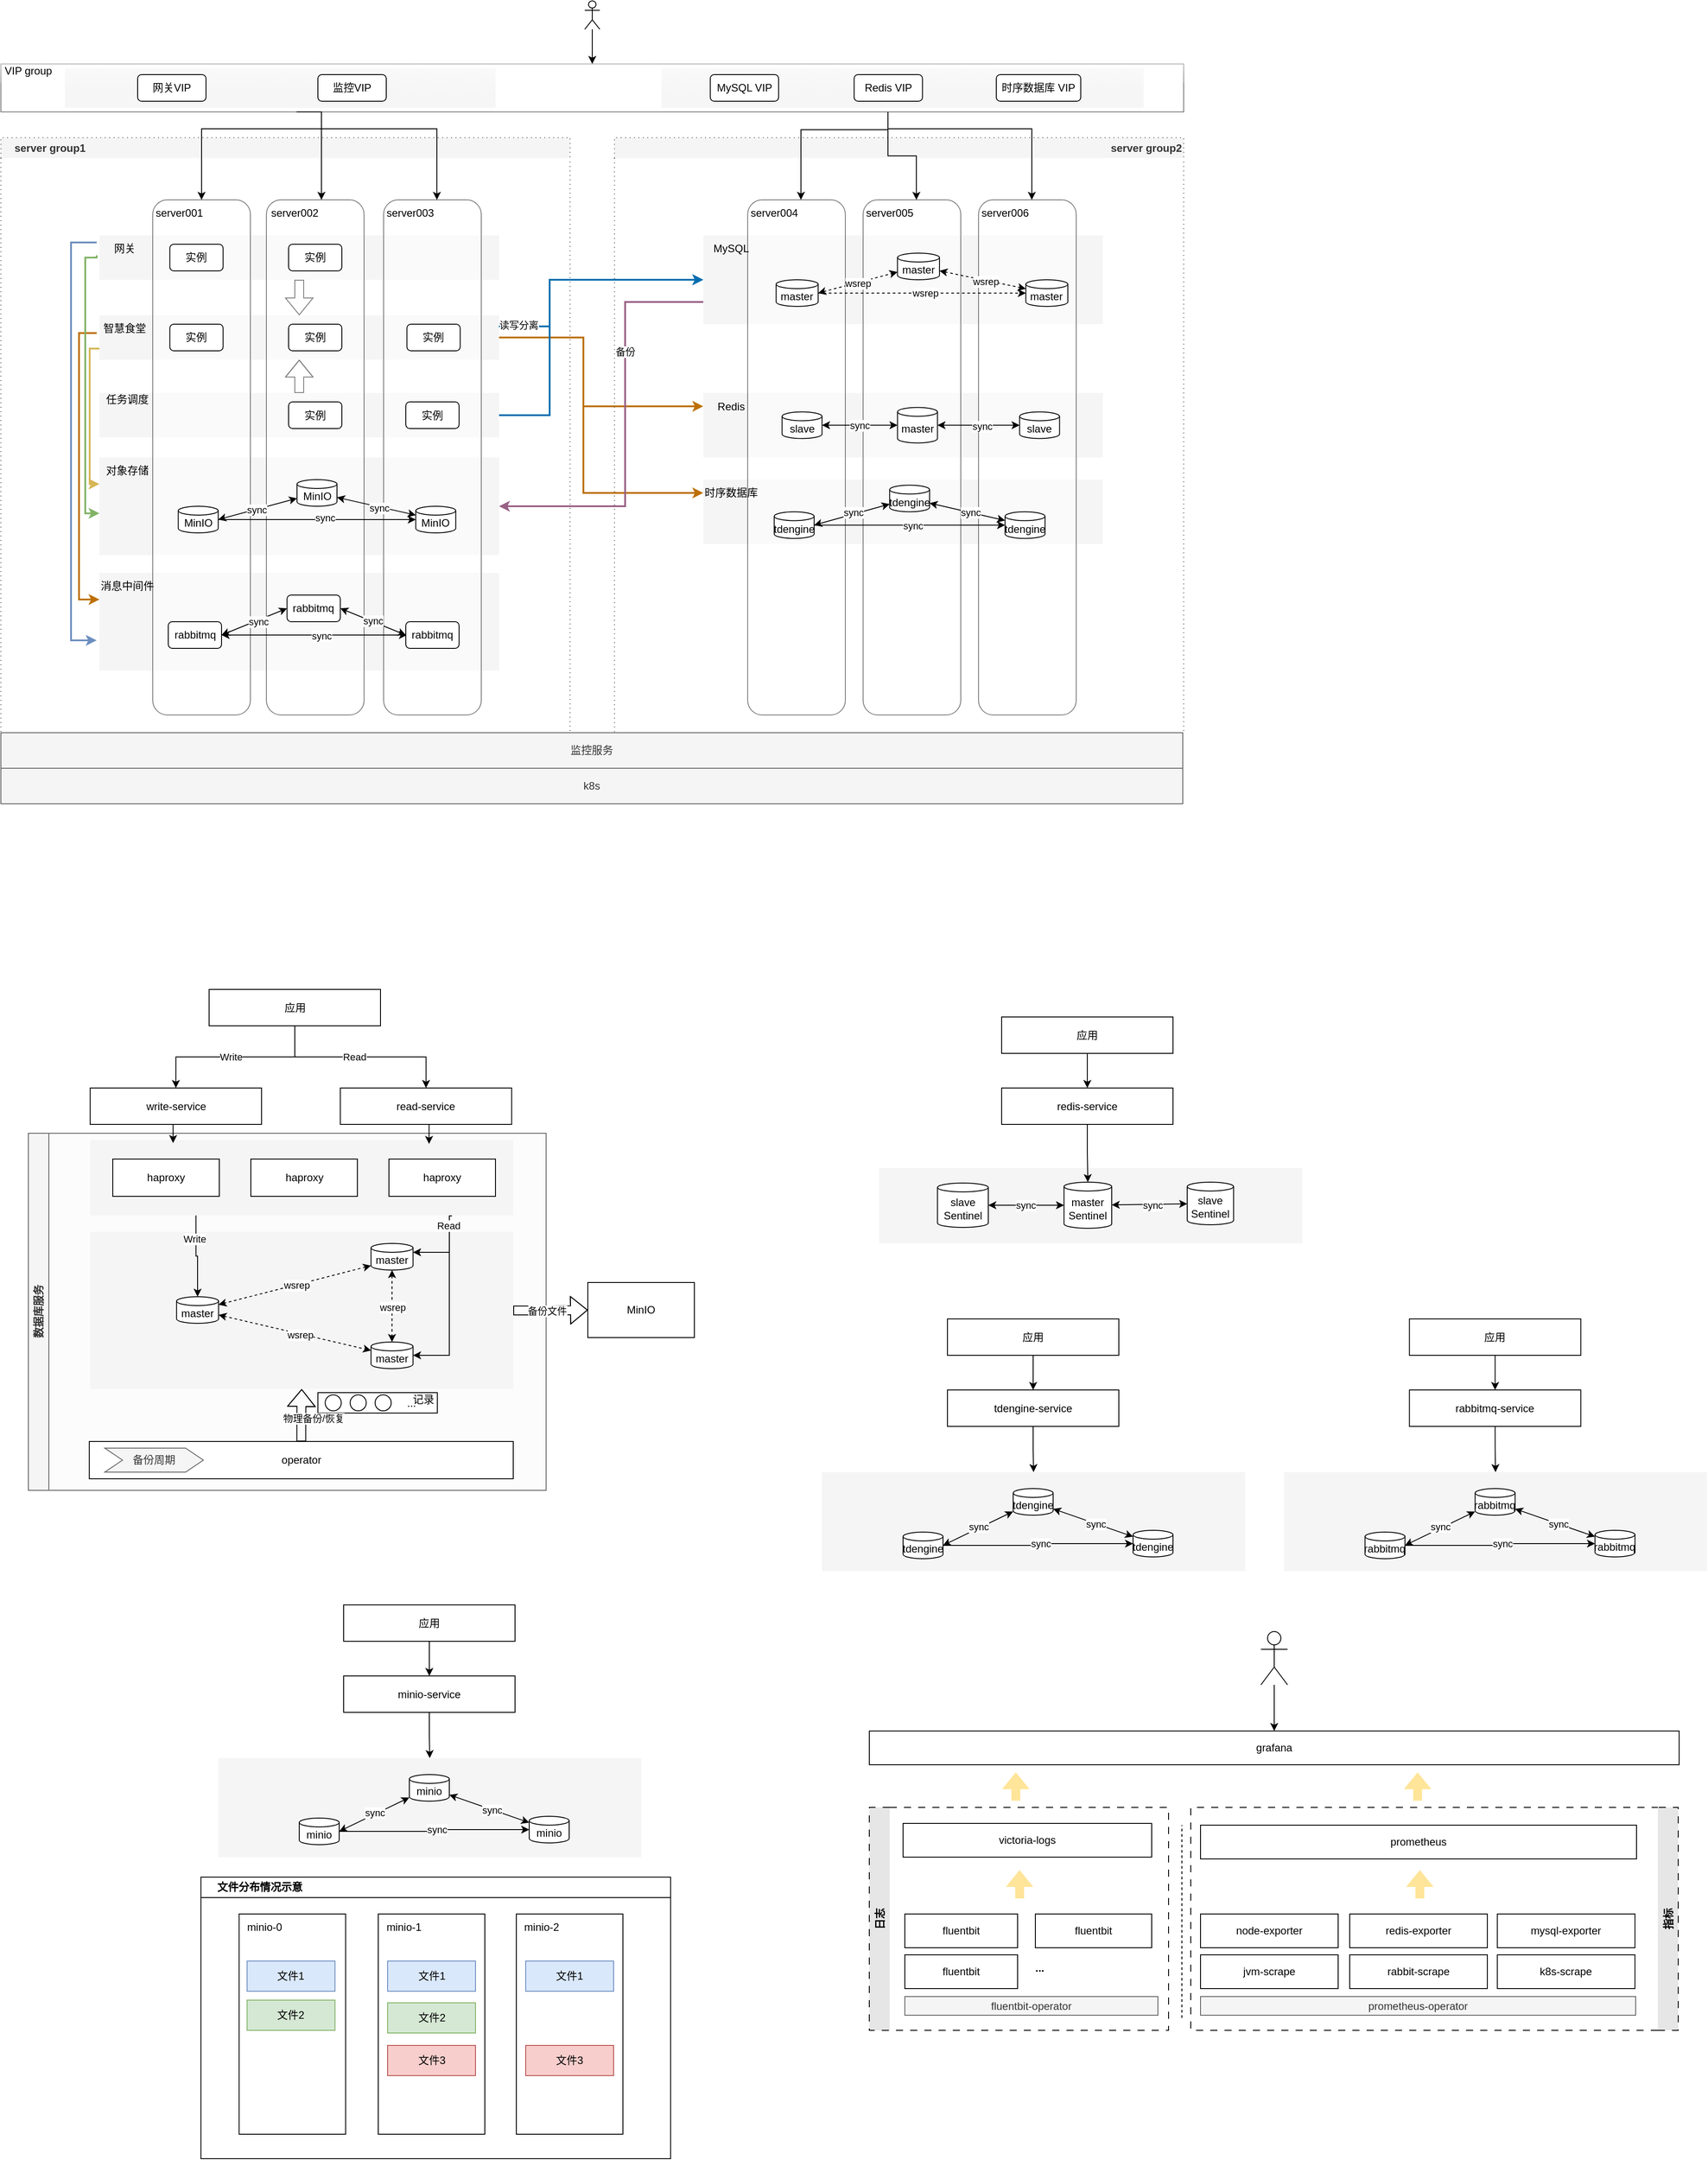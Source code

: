<mxfile version="28.0.4">
  <diagram name="第 1 页" id="leBDD3NCbiM7CXKX_xD3">
    <mxGraphModel dx="2466" dy="1183" grid="0" gridSize="10" guides="1" tooltips="1" connect="1" arrows="1" fold="1" page="0" pageScale="1" pageWidth="827" pageHeight="1169" background="none" math="0" shadow="0">
      <root>
        <mxCell id="0" />
        <mxCell id="1" parent="0" />
        <mxCell id="BG7vF_Q7h992CcUeKaFF-107" value="" style="rounded=0;whiteSpace=wrap;html=1;fillColor=#f5f5f5;fontColor=#333333;strokeColor=none;" vertex="1" parent="1">
          <mxGeometry x="898" y="1610" width="476.44" height="85" as="geometry" />
        </mxCell>
        <mxCell id="BG7vF_Q7h992CcUeKaFF-70" value="数据库服务" style="swimlane;horizontal=0;whiteSpace=wrap;html=1;swimlaneFillColor=light-dark(#fcfcfc, #ededed);fillColor=#f5f5f5;fontColor=#333333;strokeColor=#666666;" vertex="1" parent="1">
          <mxGeometry x="-60" y="1571" width="583" height="402" as="geometry" />
        </mxCell>
        <mxCell id="BG7vF_Q7h992CcUeKaFF-81" value="" style="group" vertex="1" connectable="0" parent="BG7vF_Q7h992CcUeKaFF-70">
          <mxGeometry x="326" y="292" width="144.75" height="23" as="geometry" />
        </mxCell>
        <mxCell id="BG7vF_Q7h992CcUeKaFF-75" value="" style="rounded=0;whiteSpace=wrap;html=1;container=1;" vertex="1" parent="BG7vF_Q7h992CcUeKaFF-81">
          <mxGeometry width="134.5" height="23" as="geometry" />
        </mxCell>
        <mxCell id="BG7vF_Q7h992CcUeKaFF-80" value="..." style="text;html=1;align=center;verticalAlign=middle;whiteSpace=wrap;rounded=0;" vertex="1" parent="BG7vF_Q7h992CcUeKaFF-75">
          <mxGeometry x="82.564" y="2.788" width="44.977" height="17.773" as="geometry" />
        </mxCell>
        <mxCell id="BG7vF_Q7h992CcUeKaFF-76" value="" style="ellipse;whiteSpace=wrap;html=1;aspect=fixed;" vertex="1" parent="BG7vF_Q7h992CcUeKaFF-81">
          <mxGeometry x="8.217" y="2.439" width="18.121" height="18.121" as="geometry" />
        </mxCell>
        <mxCell id="BG7vF_Q7h992CcUeKaFF-77" value="" style="ellipse;whiteSpace=wrap;html=1;aspect=fixed;" vertex="1" parent="BG7vF_Q7h992CcUeKaFF-81">
          <mxGeometry x="36.328" y="2.439" width="18.121" height="18.121" as="geometry" />
        </mxCell>
        <mxCell id="BG7vF_Q7h992CcUeKaFF-78" value="" style="ellipse;whiteSpace=wrap;html=1;aspect=fixed;" vertex="1" parent="BG7vF_Q7h992CcUeKaFF-81">
          <mxGeometry x="64.439" y="2.439" width="18.121" height="18.121" as="geometry" />
        </mxCell>
        <mxCell id="BG7vF_Q7h992CcUeKaFF-82" value="记录" style="text;html=1;align=center;verticalAlign=middle;whiteSpace=wrap;rounded=0;" vertex="1" parent="BG7vF_Q7h992CcUeKaFF-81">
          <mxGeometry x="92.75" width="52" height="15" as="geometry" />
        </mxCell>
        <mxCell id="BG7vF_Q7h992CcUeKaFF-54" style="edgeStyle=orthogonalEdgeStyle;rounded=0;orthogonalLoop=1;jettySize=auto;html=1;shape=flexArrow;" edge="1" parent="1" source="BG7vF_Q7h992CcUeKaFF-34" target="BG7vF_Q7h992CcUeKaFF-51">
          <mxGeometry relative="1" as="geometry" />
        </mxCell>
        <mxCell id="BG7vF_Q7h992CcUeKaFF-55" value="备份文件" style="edgeLabel;html=1;align=center;verticalAlign=middle;resizable=0;points=[];" vertex="1" connectable="0" parent="BG7vF_Q7h992CcUeKaFF-54">
          <mxGeometry x="-0.101" y="1" relative="1" as="geometry">
            <mxPoint y="1" as="offset" />
          </mxGeometry>
        </mxCell>
        <mxCell id="BG7vF_Q7h992CcUeKaFF-34" value="" style="rounded=0;whiteSpace=wrap;html=1;fillColor=#f5f5f5;fontColor=#333333;strokeColor=none;" vertex="1" parent="1">
          <mxGeometry x="9.56" y="1682" width="476.44" height="177" as="geometry" />
        </mxCell>
        <mxCell id="BG7vF_Q7h992CcUeKaFF-27" value="" style="rounded=0;whiteSpace=wrap;html=1;fillColor=#f5f5f5;fontColor=#333333;strokeColor=none;" vertex="1" parent="1">
          <mxGeometry x="9.56" y="1578.5" width="476.44" height="85" as="geometry" />
        </mxCell>
        <mxCell id="XUAF1_sCPObjOQJMEwn2-8" value="" style="rounded=0;whiteSpace=wrap;html=1;fillColor=#eeeeee;strokeColor=none;" parent="1" vertex="1">
          <mxGeometry x="653" y="371.5" width="543" height="45" as="geometry" />
        </mxCell>
        <mxCell id="XUAF1_sCPObjOQJMEwn2-7" value="" style="rounded=0;whiteSpace=wrap;html=1;fillColor=#eeeeee;strokeColor=none;" parent="1" vertex="1">
          <mxGeometry x="-19" y="371.5" width="485" height="45" as="geometry" />
        </mxCell>
        <mxCell id="Kt-Wsy6JNkDJJS60EfV6-175" value="" style="rounded=0;whiteSpace=wrap;html=1;glass=1;opacity=50;" parent="1" vertex="1">
          <mxGeometry x="-91" y="367" width="1332" height="54" as="geometry" />
        </mxCell>
        <mxCell id="Kt-Wsy6JNkDJJS60EfV6-162" value="" style="rounded=0;whiteSpace=wrap;html=1;strokeColor=none;dashed=1;fillColor=#f5f5f5;movable=1;resizable=1;rotatable=1;deletable=1;editable=1;locked=0;connectable=1;fontColor=#333333;" parent="1" vertex="1">
          <mxGeometry x="700" y="835" width="450" height="72.5" as="geometry" />
        </mxCell>
        <mxCell id="Kt-Wsy6JNkDJJS60EfV6-159" value="" style="rounded=0;whiteSpace=wrap;html=1;strokeColor=none;dashed=1;fillColor=#f5f5f5;movable=1;resizable=1;rotatable=1;deletable=1;editable=1;locked=0;connectable=1;fontColor=#333333;" parent="1" vertex="1">
          <mxGeometry x="700" y="737.5" width="450" height="72.5" as="geometry" />
        </mxCell>
        <mxCell id="Kt-Wsy6JNkDJJS60EfV6-154" value="" style="rounded=0;whiteSpace=wrap;html=1;strokeColor=none;dashed=1;fillColor=#f5f5f5;movable=1;resizable=1;rotatable=1;deletable=1;editable=1;locked=0;connectable=1;fontColor=#333333;" parent="1" vertex="1">
          <mxGeometry x="20" y="940" width="450" height="110" as="geometry" />
        </mxCell>
        <mxCell id="Kt-Wsy6JNkDJJS60EfV6-144" value="" style="rounded=0;whiteSpace=wrap;html=1;strokeColor=none;dashed=1;fillColor=#f5f5f5;movable=1;resizable=1;rotatable=1;deletable=1;editable=1;locked=0;connectable=1;fontColor=#333333;" parent="1" vertex="1">
          <mxGeometry x="20" y="810" width="450" height="110" as="geometry" />
        </mxCell>
        <mxCell id="Kt-Wsy6JNkDJJS60EfV6-150" style="edgeStyle=orthogonalEdgeStyle;rounded=0;orthogonalLoop=1;jettySize=auto;html=1;exitX=0;exitY=0.75;exitDx=0;exitDy=0;entryX=0;entryY=1;entryDx=0;entryDy=0;curved=0;fillColor=#fff2cc;strokeColor=#d6b656;gradientColor=#ffd966;strokeWidth=2;" parent="1" source="Kt-Wsy6JNkDJJS60EfV6-123" target="Kt-Wsy6JNkDJJS60EfV6-145" edge="1">
          <mxGeometry relative="1" as="geometry">
            <Array as="points">
              <mxPoint x="9" y="688" />
              <mxPoint x="9" y="840" />
            </Array>
          </mxGeometry>
        </mxCell>
        <mxCell id="Kt-Wsy6JNkDJJS60EfV6-157" style="edgeStyle=orthogonalEdgeStyle;rounded=0;orthogonalLoop=1;jettySize=auto;html=1;fillColor=#f0a30a;strokeColor=#BD7000;curved=0;entryX=0;entryY=1;entryDx=0;entryDy=0;strokeWidth=2;" parent="1" source="Kt-Wsy6JNkDJJS60EfV6-124" target="Kt-Wsy6JNkDJJS60EfV6-155" edge="1">
          <mxGeometry relative="1" as="geometry">
            <mxPoint x="-190" y="1050" as="targetPoint" />
            <Array as="points">
              <mxPoint x="-3" y="670" />
              <mxPoint x="-3" y="970" />
            </Array>
          </mxGeometry>
        </mxCell>
        <mxCell id="XUAF1_sCPObjOQJMEwn2-1" style="edgeStyle=orthogonalEdgeStyle;rounded=0;orthogonalLoop=1;jettySize=auto;html=1;exitX=1;exitY=0.5;exitDx=0;exitDy=0;entryX=0;entryY=0.5;entryDx=0;entryDy=0;strokeWidth=2;fillColor=#f0a30a;strokeColor=#BD7000;" parent="1" source="Kt-Wsy6JNkDJJS60EfV6-123" target="Kt-Wsy6JNkDJJS60EfV6-160" edge="1">
          <mxGeometry relative="1" as="geometry">
            <Array as="points">
              <mxPoint x="565" y="675" />
              <mxPoint x="565" y="753" />
            </Array>
          </mxGeometry>
        </mxCell>
        <mxCell id="XUAF1_sCPObjOQJMEwn2-2" style="edgeStyle=orthogonalEdgeStyle;rounded=0;orthogonalLoop=1;jettySize=auto;html=1;exitX=1;exitY=0.5;exitDx=0;exitDy=0;entryX=0;entryY=0.5;entryDx=0;entryDy=0;strokeWidth=2;fillColor=#f0a30a;strokeColor=#BD7000;" parent="1" source="Kt-Wsy6JNkDJJS60EfV6-123" target="Kt-Wsy6JNkDJJS60EfV6-163" edge="1">
          <mxGeometry relative="1" as="geometry">
            <Array as="points">
              <mxPoint x="565" y="675" />
              <mxPoint x="565" y="850" />
            </Array>
          </mxGeometry>
        </mxCell>
        <mxCell id="XUAF1_sCPObjOQJMEwn2-3" style="edgeStyle=orthogonalEdgeStyle;rounded=0;orthogonalLoop=1;jettySize=auto;html=1;exitX=1;exitY=0.25;exitDx=0;exitDy=0;entryX=0;entryY=0.5;entryDx=0;entryDy=0;fillColor=#1ba1e2;strokeColor=#006EAF;strokeWidth=2;" parent="1" source="Kt-Wsy6JNkDJJS60EfV6-123" target="Kt-Wsy6JNkDJJS60EfV6-105" edge="1">
          <mxGeometry relative="1" as="geometry">
            <Array as="points">
              <mxPoint x="527" y="663" />
              <mxPoint x="527" y="610" />
            </Array>
          </mxGeometry>
        </mxCell>
        <mxCell id="ltxJd0FpYzd65tMiqPyo-1" value="读写分离" style="edgeLabel;html=1;align=center;verticalAlign=middle;resizable=0;points=[];" parent="XUAF1_sCPObjOQJMEwn2-3" vertex="1" connectable="0">
          <mxGeometry x="-0.844" y="3" relative="1" as="geometry">
            <mxPoint y="1" as="offset" />
          </mxGeometry>
        </mxCell>
        <mxCell id="Kt-Wsy6JNkDJJS60EfV6-123" value="" style="rounded=0;whiteSpace=wrap;html=1;strokeColor=none;dashed=1;fillColor=#f5f5f5;movable=1;resizable=1;rotatable=1;deletable=1;editable=1;locked=0;connectable=1;fontColor=#333333;" parent="1" vertex="1">
          <mxGeometry x="20" y="650" width="450" height="50" as="geometry" />
        </mxCell>
        <mxCell id="XUAF1_sCPObjOQJMEwn2-4" style="edgeStyle=orthogonalEdgeStyle;rounded=0;orthogonalLoop=1;jettySize=auto;html=1;exitX=1;exitY=0.5;exitDx=0;exitDy=0;entryX=0;entryY=0.5;entryDx=0;entryDy=0;fillColor=#1ba1e2;strokeColor=#006EAF;strokeWidth=2;" parent="1" source="Kt-Wsy6JNkDJJS60EfV6-136" target="Kt-Wsy6JNkDJJS60EfV6-105" edge="1">
          <mxGeometry relative="1" as="geometry">
            <Array as="points">
              <mxPoint x="527" y="763" />
              <mxPoint x="527" y="610" />
            </Array>
          </mxGeometry>
        </mxCell>
        <mxCell id="Kt-Wsy6JNkDJJS60EfV6-136" value="" style="rounded=0;whiteSpace=wrap;html=1;strokeColor=none;dashed=1;fillColor=#f5f5f5;movable=1;resizable=1;rotatable=1;deletable=1;editable=1;locked=0;connectable=1;fontColor=#333333;" parent="1" vertex="1">
          <mxGeometry x="20" y="737.5" width="450" height="50" as="geometry" />
        </mxCell>
        <mxCell id="Kt-Wsy6JNkDJJS60EfV6-139" style="edgeStyle=orthogonalEdgeStyle;rounded=0;orthogonalLoop=1;jettySize=auto;html=1;entryX=0.5;entryY=1;entryDx=0;entryDy=0;shape=flexArrow;" parent="1" source="Kt-Wsy6JNkDJJS60EfV6-136" target="Kt-Wsy6JNkDJJS60EfV6-123" edge="1">
          <mxGeometry relative="1" as="geometry" />
        </mxCell>
        <mxCell id="Kt-Wsy6JNkDJJS60EfV6-135" style="edgeStyle=orthogonalEdgeStyle;rounded=0;orthogonalLoop=1;jettySize=auto;html=1;shape=flexArrow;" parent="1" source="Kt-Wsy6JNkDJJS60EfV6-129" target="Kt-Wsy6JNkDJJS60EfV6-123" edge="1">
          <mxGeometry relative="1" as="geometry" />
        </mxCell>
        <mxCell id="Kt-Wsy6JNkDJJS60EfV6-147" style="edgeStyle=orthogonalEdgeStyle;rounded=0;orthogonalLoop=1;jettySize=auto;html=1;exitX=0;exitY=0.75;exitDx=0;exitDy=0;entryX=0;entryY=0.573;entryDx=0;entryDy=0;fillColor=#d5e8d4;strokeColor=#82b366;curved=0;strokeWidth=2;entryPerimeter=0;gradientColor=#97d077;" parent="1" source="Kt-Wsy6JNkDJJS60EfV6-130" target="Kt-Wsy6JNkDJJS60EfV6-144" edge="1">
          <mxGeometry relative="1" as="geometry">
            <Array as="points">
              <mxPoint x="17" y="585" />
              <mxPoint x="4" y="585" />
              <mxPoint x="4" y="873" />
            </Array>
          </mxGeometry>
        </mxCell>
        <mxCell id="Kt-Wsy6JNkDJJS60EfV6-156" style="edgeStyle=orthogonalEdgeStyle;rounded=0;orthogonalLoop=1;jettySize=auto;html=1;fillColor=#dae8fc;strokeColor=#6c8ebf;curved=0;strokeWidth=2;entryX=-0.007;entryY=0.691;entryDx=0;entryDy=0;entryPerimeter=0;" parent="1" source="Kt-Wsy6JNkDJJS60EfV6-130" target="Kt-Wsy6JNkDJJS60EfV6-154" edge="1">
          <mxGeometry relative="1" as="geometry">
            <mxPoint x="-10" y="1020" as="targetPoint" />
            <Array as="points">
              <mxPoint x="-12" y="568" />
              <mxPoint x="-12" y="1016" />
            </Array>
          </mxGeometry>
        </mxCell>
        <mxCell id="Kt-Wsy6JNkDJJS60EfV6-129" value="" style="rounded=0;whiteSpace=wrap;html=1;strokeColor=none;dashed=1;fillColor=#f5f5f5;movable=1;resizable=1;rotatable=1;deletable=1;editable=1;locked=0;connectable=1;fontColor=#333333;" parent="1" vertex="1">
          <mxGeometry x="20" y="560" width="450" height="50" as="geometry" />
        </mxCell>
        <mxCell id="Kt-Wsy6JNkDJJS60EfV6-1" value="" style="rounded=1;whiteSpace=wrap;html=1;opacity=50;" parent="1" vertex="1">
          <mxGeometry x="80" y="520" width="110" height="580" as="geometry" />
        </mxCell>
        <mxCell id="Kt-Wsy6JNkDJJS60EfV6-2" value="" style="rounded=1;whiteSpace=wrap;html=1;opacity=50;" parent="1" vertex="1">
          <mxGeometry x="208" y="520" width="110" height="580" as="geometry" />
        </mxCell>
        <mxCell id="Kt-Wsy6JNkDJJS60EfV6-3" value="" style="rounded=1;whiteSpace=wrap;html=1;opacity=50;" parent="1" vertex="1">
          <mxGeometry x="340" y="520" width="110" height="580" as="geometry" />
        </mxCell>
        <mxCell id="XUAF1_sCPObjOQJMEwn2-5" style="edgeStyle=orthogonalEdgeStyle;rounded=0;orthogonalLoop=1;jettySize=auto;html=1;exitX=0;exitY=0.75;exitDx=0;exitDy=0;entryX=1;entryY=0.5;entryDx=0;entryDy=0;fillColor=#e6d0de;gradientColor=#d5739d;strokeColor=#996185;strokeWidth=2;" parent="1" source="Kt-Wsy6JNkDJJS60EfV6-105" target="Kt-Wsy6JNkDJJS60EfV6-144" edge="1">
          <mxGeometry relative="1" as="geometry">
            <Array as="points">
              <mxPoint x="612" y="635" />
              <mxPoint x="612" y="865" />
            </Array>
          </mxGeometry>
        </mxCell>
        <mxCell id="XUAF1_sCPObjOQJMEwn2-6" value="备份" style="edgeLabel;html=1;align=center;verticalAlign=middle;resizable=0;points=[];" parent="XUAF1_sCPObjOQJMEwn2-5" vertex="1" connectable="0">
          <mxGeometry x="-0.376" relative="1" as="geometry">
            <mxPoint as="offset" />
          </mxGeometry>
        </mxCell>
        <mxCell id="Kt-Wsy6JNkDJJS60EfV6-105" value="" style="rounded=0;whiteSpace=wrap;html=1;strokeColor=none;dashed=1;fillColor=#f5f5f5;movable=1;resizable=1;rotatable=1;deletable=1;editable=1;locked=0;connectable=1;fontColor=#333333;" parent="1" vertex="1">
          <mxGeometry x="700" y="560" width="450" height="100" as="geometry" />
        </mxCell>
        <mxCell id="Kt-Wsy6JNkDJJS60EfV6-4" value="" style="rounded=1;whiteSpace=wrap;html=1;glass=0;opacity=50;" parent="1" vertex="1">
          <mxGeometry x="750" y="520" width="110" height="580" as="geometry" />
        </mxCell>
        <mxCell id="Kt-Wsy6JNkDJJS60EfV6-5" value="" style="rounded=1;whiteSpace=wrap;html=1;opacity=50;" parent="1" vertex="1">
          <mxGeometry x="880" y="520" width="110" height="580" as="geometry" />
        </mxCell>
        <mxCell id="Kt-Wsy6JNkDJJS60EfV6-6" value="" style="rounded=1;whiteSpace=wrap;html=1;opacity=50;" parent="1" vertex="1">
          <mxGeometry x="1010" y="520" width="110" height="580" as="geometry" />
        </mxCell>
        <mxCell id="Kt-Wsy6JNkDJJS60EfV6-7" value="server001" style="text;html=1;align=center;verticalAlign=middle;whiteSpace=wrap;rounded=0;" parent="1" vertex="1">
          <mxGeometry x="80" y="520" width="60" height="30" as="geometry" />
        </mxCell>
        <mxCell id="Kt-Wsy6JNkDJJS60EfV6-8" value="server002" style="text;html=1;align=center;verticalAlign=middle;whiteSpace=wrap;rounded=0;" parent="1" vertex="1">
          <mxGeometry x="210" y="520" width="60" height="30" as="geometry" />
        </mxCell>
        <mxCell id="Kt-Wsy6JNkDJJS60EfV6-9" value="server003" style="text;html=1;align=center;verticalAlign=middle;whiteSpace=wrap;rounded=0;" parent="1" vertex="1">
          <mxGeometry x="340" y="520" width="60" height="30" as="geometry" />
        </mxCell>
        <mxCell id="Kt-Wsy6JNkDJJS60EfV6-10" value="server004" style="text;html=1;align=center;verticalAlign=middle;whiteSpace=wrap;rounded=0;" parent="1" vertex="1">
          <mxGeometry x="750" y="520" width="60" height="30" as="geometry" />
        </mxCell>
        <mxCell id="Kt-Wsy6JNkDJJS60EfV6-11" value="server005" style="text;html=1;align=center;verticalAlign=middle;whiteSpace=wrap;rounded=0;" parent="1" vertex="1">
          <mxGeometry x="880" y="520" width="60" height="30" as="geometry" />
        </mxCell>
        <mxCell id="Kt-Wsy6JNkDJJS60EfV6-12" value="server006" style="text;html=1;align=center;verticalAlign=middle;whiteSpace=wrap;rounded=0;" parent="1" vertex="1">
          <mxGeometry x="1010" y="520" width="60" height="30" as="geometry" />
        </mxCell>
        <mxCell id="Kt-Wsy6JNkDJJS60EfV6-25" style="rounded=0;orthogonalLoop=1;jettySize=auto;html=1;exitX=1;exitY=0.5;exitDx=0;exitDy=0;exitPerimeter=0;startArrow=classic;startFill=1;strokeWidth=1;" parent="1" source="Kt-Wsy6JNkDJJS60EfV6-29" target="Kt-Wsy6JNkDJJS60EfV6-32" edge="1">
          <mxGeometry relative="1" as="geometry" />
        </mxCell>
        <mxCell id="Kt-Wsy6JNkDJJS60EfV6-26" value="sync" style="edgeLabel;html=1;align=center;verticalAlign=middle;resizable=0;points=[];" parent="Kt-Wsy6JNkDJJS60EfV6-25" vertex="1" connectable="0">
          <mxGeometry x="-0.017" relative="1" as="geometry">
            <mxPoint as="offset" />
          </mxGeometry>
        </mxCell>
        <mxCell id="Kt-Wsy6JNkDJJS60EfV6-29" value="slave" style="shape=cylinder3;whiteSpace=wrap;html=1;boundedLbl=1;backgroundOutline=1;size=5;" parent="1" vertex="1">
          <mxGeometry x="788.75" y="758.75" width="45" height="30" as="geometry" />
        </mxCell>
        <mxCell id="Kt-Wsy6JNkDJJS60EfV6-30" style="rounded=0;orthogonalLoop=1;jettySize=auto;html=1;startArrow=classic;startFill=1;strokeWidth=1;" parent="1" source="Kt-Wsy6JNkDJJS60EfV6-32" target="Kt-Wsy6JNkDJJS60EfV6-33" edge="1">
          <mxGeometry relative="1" as="geometry" />
        </mxCell>
        <mxCell id="Kt-Wsy6JNkDJJS60EfV6-31" value="sync" style="edgeLabel;html=1;align=center;verticalAlign=middle;resizable=0;points=[];" parent="Kt-Wsy6JNkDJJS60EfV6-30" vertex="1" connectable="0">
          <mxGeometry x="0.07" y="-1" relative="1" as="geometry">
            <mxPoint as="offset" />
          </mxGeometry>
        </mxCell>
        <mxCell id="Kt-Wsy6JNkDJJS60EfV6-32" value="master" style="shape=cylinder3;whiteSpace=wrap;html=1;boundedLbl=1;backgroundOutline=1;size=5;" parent="1" vertex="1">
          <mxGeometry x="918.75" y="753.75" width="45" height="40" as="geometry" />
        </mxCell>
        <mxCell id="Kt-Wsy6JNkDJJS60EfV6-33" value="slave" style="shape=cylinder3;whiteSpace=wrap;html=1;boundedLbl=1;backgroundOutline=1;size=5;" parent="1" vertex="1">
          <mxGeometry x="1056.25" y="758.75" width="45" height="30" as="geometry" />
        </mxCell>
        <mxCell id="Kt-Wsy6JNkDJJS60EfV6-34" style="rounded=0;orthogonalLoop=1;jettySize=auto;html=1;exitX=1;exitY=0.5;exitDx=0;exitDy=0;exitPerimeter=0;startArrow=classic;startFill=1;strokeWidth=1;" parent="1" source="Kt-Wsy6JNkDJJS60EfV6-36" target="Kt-Wsy6JNkDJJS60EfV6-39" edge="1">
          <mxGeometry relative="1" as="geometry" />
        </mxCell>
        <mxCell id="Kt-Wsy6JNkDJJS60EfV6-35" value="sync" style="edgeLabel;html=1;align=center;verticalAlign=middle;resizable=0;points=[];" parent="Kt-Wsy6JNkDJJS60EfV6-34" vertex="1" connectable="0">
          <mxGeometry x="-0.017" relative="1" as="geometry">
            <mxPoint as="offset" />
          </mxGeometry>
        </mxCell>
        <mxCell id="Kt-Wsy6JNkDJJS60EfV6-36" value="MinIO" style="shape=cylinder3;whiteSpace=wrap;html=1;boundedLbl=1;backgroundOutline=1;size=5;" parent="1" vertex="1">
          <mxGeometry x="108.75" y="865" width="45" height="30" as="geometry" />
        </mxCell>
        <mxCell id="Kt-Wsy6JNkDJJS60EfV6-37" style="rounded=0;orthogonalLoop=1;jettySize=auto;html=1;startArrow=classic;startFill=1;strokeWidth=1;" parent="1" source="Kt-Wsy6JNkDJJS60EfV6-39" target="Kt-Wsy6JNkDJJS60EfV6-40" edge="1">
          <mxGeometry relative="1" as="geometry" />
        </mxCell>
        <mxCell id="Kt-Wsy6JNkDJJS60EfV6-38" value="sync" style="edgeLabel;html=1;align=center;verticalAlign=middle;resizable=0;points=[];" parent="Kt-Wsy6JNkDJJS60EfV6-37" vertex="1" connectable="0">
          <mxGeometry x="0.07" y="-1" relative="1" as="geometry">
            <mxPoint as="offset" />
          </mxGeometry>
        </mxCell>
        <mxCell id="Kt-Wsy6JNkDJJS60EfV6-39" value="MinIO" style="shape=cylinder3;whiteSpace=wrap;html=1;boundedLbl=1;backgroundOutline=1;size=5;" parent="1" vertex="1">
          <mxGeometry x="242.5" y="835" width="45" height="30" as="geometry" />
        </mxCell>
        <mxCell id="Kt-Wsy6JNkDJJS60EfV6-40" value="MinIO" style="shape=cylinder3;whiteSpace=wrap;html=1;boundedLbl=1;backgroundOutline=1;size=5;" parent="1" vertex="1">
          <mxGeometry x="376.25" y="865" width="45" height="30" as="geometry" />
        </mxCell>
        <mxCell id="Kt-Wsy6JNkDJJS60EfV6-42" style="edgeStyle=orthogonalEdgeStyle;rounded=0;orthogonalLoop=1;jettySize=auto;html=1;entryX=0;entryY=0.5;entryDx=0;entryDy=0;entryPerimeter=0;" parent="1" source="Kt-Wsy6JNkDJJS60EfV6-36" target="Kt-Wsy6JNkDJJS60EfV6-40" edge="1">
          <mxGeometry relative="1" as="geometry" />
        </mxCell>
        <mxCell id="Kt-Wsy6JNkDJJS60EfV6-43" value="sync" style="edgeLabel;html=1;align=center;verticalAlign=middle;resizable=0;points=[];" parent="Kt-Wsy6JNkDJJS60EfV6-42" vertex="1" connectable="0">
          <mxGeometry x="0.072" y="2" relative="1" as="geometry">
            <mxPoint as="offset" />
          </mxGeometry>
        </mxCell>
        <mxCell id="Kt-Wsy6JNkDJJS60EfV6-49" style="rounded=0;orthogonalLoop=1;jettySize=auto;html=1;exitX=1;exitY=0.5;exitDx=0;exitDy=0;startArrow=classic;startFill=1;entryX=0.021;entryY=0.5;entryDx=0;entryDy=0;entryPerimeter=0;" parent="1" source="Kt-Wsy6JNkDJJS60EfV6-44" target="Kt-Wsy6JNkDJJS60EfV6-46" edge="1">
          <mxGeometry relative="1" as="geometry">
            <mxPoint x="366.25" y="1000" as="targetPoint" />
          </mxGeometry>
        </mxCell>
        <mxCell id="Kt-Wsy6JNkDJJS60EfV6-52" value="sync" style="edgeLabel;html=1;align=center;verticalAlign=middle;resizable=0;points=[];" parent="Kt-Wsy6JNkDJJS60EfV6-49" vertex="1" connectable="0">
          <mxGeometry x="0.071" y="-1" relative="1" as="geometry">
            <mxPoint as="offset" />
          </mxGeometry>
        </mxCell>
        <mxCell id="Kt-Wsy6JNkDJJS60EfV6-44" value="rabbitmq" style="rounded=1;whiteSpace=wrap;html=1;" parent="1" vertex="1">
          <mxGeometry x="97.5" y="995" width="60" height="30" as="geometry" />
        </mxCell>
        <mxCell id="Kt-Wsy6JNkDJJS60EfV6-47" style="rounded=0;orthogonalLoop=1;jettySize=auto;html=1;entryX=1;entryY=0.5;entryDx=0;entryDy=0;startArrow=classic;startFill=1;exitX=0;exitY=0.5;exitDx=0;exitDy=0;" parent="1" source="Kt-Wsy6JNkDJJS60EfV6-45" target="Kt-Wsy6JNkDJJS60EfV6-44" edge="1">
          <mxGeometry relative="1" as="geometry" />
        </mxCell>
        <mxCell id="Kt-Wsy6JNkDJJS60EfV6-50" value="sync" style="edgeLabel;html=1;align=center;verticalAlign=middle;resizable=0;points=[];" parent="Kt-Wsy6JNkDJJS60EfV6-47" vertex="1" connectable="0">
          <mxGeometry x="-0.101" y="1" relative="1" as="geometry">
            <mxPoint as="offset" />
          </mxGeometry>
        </mxCell>
        <mxCell id="Kt-Wsy6JNkDJJS60EfV6-48" style="rounded=0;orthogonalLoop=1;jettySize=auto;html=1;exitX=1;exitY=0.5;exitDx=0;exitDy=0;entryX=0;entryY=0.5;entryDx=0;entryDy=0;startArrow=classic;startFill=1;" parent="1" source="Kt-Wsy6JNkDJJS60EfV6-45" target="Kt-Wsy6JNkDJJS60EfV6-46" edge="1">
          <mxGeometry relative="1" as="geometry" />
        </mxCell>
        <mxCell id="Kt-Wsy6JNkDJJS60EfV6-51" value="sync" style="edgeLabel;html=1;align=center;verticalAlign=middle;resizable=0;points=[];" parent="Kt-Wsy6JNkDJJS60EfV6-48" vertex="1" connectable="0">
          <mxGeometry x="-0.004" y="1" relative="1" as="geometry">
            <mxPoint as="offset" />
          </mxGeometry>
        </mxCell>
        <mxCell id="Kt-Wsy6JNkDJJS60EfV6-45" value="rabbitmq" style="rounded=1;whiteSpace=wrap;html=1;" parent="1" vertex="1">
          <mxGeometry x="231.25" y="965" width="60" height="30" as="geometry" />
        </mxCell>
        <mxCell id="Kt-Wsy6JNkDJJS60EfV6-46" value="rabbitmq" style="rounded=1;whiteSpace=wrap;html=1;" parent="1" vertex="1">
          <mxGeometry x="365" y="995" width="60" height="30" as="geometry" />
        </mxCell>
        <mxCell id="Kt-Wsy6JNkDJJS60EfV6-56" style="edgeStyle=orthogonalEdgeStyle;rounded=0;orthogonalLoop=1;jettySize=auto;html=1;" parent="1" source="Kt-Wsy6JNkDJJS60EfV6-58" target="Kt-Wsy6JNkDJJS60EfV6-62" edge="1">
          <mxGeometry relative="1" as="geometry" />
        </mxCell>
        <mxCell id="Kt-Wsy6JNkDJJS60EfV6-57" value="sync" style="edgeLabel;html=1;align=center;verticalAlign=middle;resizable=0;points=[];" parent="Kt-Wsy6JNkDJJS60EfV6-56" vertex="1" connectable="0">
          <mxGeometry x="0.031" relative="1" as="geometry">
            <mxPoint as="offset" />
          </mxGeometry>
        </mxCell>
        <mxCell id="Kt-Wsy6JNkDJJS60EfV6-58" value="tdengine" style="shape=cylinder3;whiteSpace=wrap;html=1;boundedLbl=1;backgroundOutline=1;size=5;" parent="1" vertex="1">
          <mxGeometry x="779.87" y="871.25" width="45" height="30" as="geometry" />
        </mxCell>
        <mxCell id="Kt-Wsy6JNkDJJS60EfV6-59" style="rounded=0;orthogonalLoop=1;jettySize=auto;html=1;startArrow=classic;startFill=1;strokeWidth=1;" parent="1" source="Kt-Wsy6JNkDJJS60EfV6-61" target="Kt-Wsy6JNkDJJS60EfV6-62" edge="1">
          <mxGeometry relative="1" as="geometry" />
        </mxCell>
        <mxCell id="Kt-Wsy6JNkDJJS60EfV6-64" value="sync" style="edgeLabel;html=1;align=center;verticalAlign=middle;resizable=0;points=[];" parent="Kt-Wsy6JNkDJJS60EfV6-59" vertex="1" connectable="0">
          <mxGeometry x="0.072" relative="1" as="geometry">
            <mxPoint as="offset" />
          </mxGeometry>
        </mxCell>
        <mxCell id="Kt-Wsy6JNkDJJS60EfV6-61" value="tdengine" style="shape=cylinder3;whiteSpace=wrap;html=1;boundedLbl=1;backgroundOutline=1;size=5;" parent="1" vertex="1">
          <mxGeometry x="909.87" y="841.25" width="45" height="30" as="geometry" />
        </mxCell>
        <mxCell id="Kt-Wsy6JNkDJJS60EfV6-62" value="tdengine" style="shape=cylinder3;whiteSpace=wrap;html=1;boundedLbl=1;backgroundOutline=1;size=5;" parent="1" vertex="1">
          <mxGeometry x="1039.87" y="871.25" width="45" height="30" as="geometry" />
        </mxCell>
        <mxCell id="Kt-Wsy6JNkDJJS60EfV6-66" style="rounded=0;orthogonalLoop=1;jettySize=auto;html=1;entryX=1;entryY=0.5;entryDx=0;entryDy=0;entryPerimeter=0;startArrow=classic;startFill=1;" parent="1" source="Kt-Wsy6JNkDJJS60EfV6-61" target="Kt-Wsy6JNkDJJS60EfV6-58" edge="1">
          <mxGeometry relative="1" as="geometry" />
        </mxCell>
        <mxCell id="Kt-Wsy6JNkDJJS60EfV6-67" value="sync" style="edgeLabel;html=1;align=center;verticalAlign=middle;resizable=0;points=[];" parent="Kt-Wsy6JNkDJJS60EfV6-66" vertex="1" connectable="0">
          <mxGeometry x="-0.035" y="-2" relative="1" as="geometry">
            <mxPoint as="offset" />
          </mxGeometry>
        </mxCell>
        <mxCell id="Kt-Wsy6JNkDJJS60EfV6-74" value="实例" style="rounded=1;whiteSpace=wrap;html=1;" parent="1" vertex="1">
          <mxGeometry x="233" y="747.5" width="60" height="30" as="geometry" />
        </mxCell>
        <mxCell id="Kt-Wsy6JNkDJJS60EfV6-75" value="实例" style="rounded=1;whiteSpace=wrap;html=1;" parent="1" vertex="1">
          <mxGeometry x="365" y="747.5" width="60" height="30" as="geometry" />
        </mxCell>
        <mxCell id="Kt-Wsy6JNkDJJS60EfV6-106" style="rounded=0;orthogonalLoop=1;jettySize=auto;html=1;exitX=1;exitY=0.5;exitDx=0;exitDy=0;exitPerimeter=0;startArrow=classic;startFill=1;strokeWidth=1;dashed=1;" parent="1" source="Kt-Wsy6JNkDJJS60EfV6-110" target="Kt-Wsy6JNkDJJS60EfV6-113" edge="1">
          <mxGeometry relative="1" as="geometry" />
        </mxCell>
        <mxCell id="Kt-Wsy6JNkDJJS60EfV6-107" value="wsrep" style="edgeLabel;html=1;align=center;verticalAlign=middle;resizable=0;points=[];" parent="Kt-Wsy6JNkDJJS60EfV6-106" vertex="1" connectable="0">
          <mxGeometry x="-0.017" relative="1" as="geometry">
            <mxPoint as="offset" />
          </mxGeometry>
        </mxCell>
        <mxCell id="Kt-Wsy6JNkDJJS60EfV6-108" style="edgeStyle=orthogonalEdgeStyle;rounded=0;orthogonalLoop=1;jettySize=auto;html=1;dashed=1;" parent="1" source="Kt-Wsy6JNkDJJS60EfV6-110" target="Kt-Wsy6JNkDJJS60EfV6-114" edge="1">
          <mxGeometry relative="1" as="geometry" />
        </mxCell>
        <mxCell id="Kt-Wsy6JNkDJJS60EfV6-109" value="wsrep" style="edgeLabel;html=1;align=center;verticalAlign=middle;resizable=0;points=[];" parent="Kt-Wsy6JNkDJJS60EfV6-108" vertex="1" connectable="0">
          <mxGeometry x="0.031" relative="1" as="geometry">
            <mxPoint as="offset" />
          </mxGeometry>
        </mxCell>
        <mxCell id="Kt-Wsy6JNkDJJS60EfV6-110" value="master" style="shape=cylinder3;whiteSpace=wrap;html=1;boundedLbl=1;backgroundOutline=1;size=5;" parent="1" vertex="1">
          <mxGeometry x="782.051" y="610" width="47.308" height="30" as="geometry" />
        </mxCell>
        <mxCell id="Kt-Wsy6JNkDJJS60EfV6-111" style="rounded=0;orthogonalLoop=1;jettySize=auto;html=1;startArrow=classic;startFill=1;strokeWidth=1;dashed=1;" parent="1" source="Kt-Wsy6JNkDJJS60EfV6-113" target="Kt-Wsy6JNkDJJS60EfV6-114" edge="1">
          <mxGeometry relative="1" as="geometry" />
        </mxCell>
        <mxCell id="Kt-Wsy6JNkDJJS60EfV6-112" value="wsrep" style="edgeLabel;html=1;align=center;verticalAlign=middle;resizable=0;points=[];" parent="Kt-Wsy6JNkDJJS60EfV6-111" vertex="1" connectable="0">
          <mxGeometry x="0.07" y="-1" relative="1" as="geometry">
            <mxPoint as="offset" />
          </mxGeometry>
        </mxCell>
        <mxCell id="Kt-Wsy6JNkDJJS60EfV6-113" value="master" style="shape=cylinder3;whiteSpace=wrap;html=1;boundedLbl=1;backgroundOutline=1;size=5;" parent="1" vertex="1">
          <mxGeometry x="918.718" y="580" width="47.308" height="30" as="geometry" />
        </mxCell>
        <mxCell id="Kt-Wsy6JNkDJJS60EfV6-114" value="master" style="shape=cylinder3;whiteSpace=wrap;html=1;boundedLbl=1;backgroundOutline=1;size=5;" parent="1" vertex="1">
          <mxGeometry x="1063.269" y="610" width="47.308" height="30" as="geometry" />
        </mxCell>
        <mxCell id="Kt-Wsy6JNkDJJS60EfV6-115" value="MySQL" style="text;html=1;align=center;verticalAlign=middle;whiteSpace=wrap;rounded=0;" parent="1" vertex="1">
          <mxGeometry x="700" y="560" width="63.077" height="30" as="geometry" />
        </mxCell>
        <mxCell id="Kt-Wsy6JNkDJJS60EfV6-124" value="智慧食堂" style="text;html=1;align=center;verticalAlign=middle;whiteSpace=wrap;rounded=0;" parent="1" vertex="1">
          <mxGeometry x="16.92" y="650" width="63.077" height="30" as="geometry" />
        </mxCell>
        <mxCell id="Kt-Wsy6JNkDJJS60EfV6-125" value="实例" style="rounded=1;whiteSpace=wrap;html=1;" parent="1" vertex="1">
          <mxGeometry x="99.25" y="660" width="60" height="30" as="geometry" />
        </mxCell>
        <mxCell id="Kt-Wsy6JNkDJJS60EfV6-126" value="实例" style="rounded=1;whiteSpace=wrap;html=1;" parent="1" vertex="1">
          <mxGeometry x="233" y="660" width="60" height="30" as="geometry" />
        </mxCell>
        <mxCell id="Kt-Wsy6JNkDJJS60EfV6-127" value="实例" style="rounded=1;whiteSpace=wrap;html=1;" parent="1" vertex="1">
          <mxGeometry x="366.25" y="660" width="60" height="30" as="geometry" />
        </mxCell>
        <mxCell id="Kt-Wsy6JNkDJJS60EfV6-130" value="网关" style="text;html=1;align=center;verticalAlign=middle;whiteSpace=wrap;rounded=0;" parent="1" vertex="1">
          <mxGeometry x="16.92" y="560" width="63.077" height="30" as="geometry" />
        </mxCell>
        <mxCell id="Kt-Wsy6JNkDJJS60EfV6-131" value="实例" style="rounded=1;whiteSpace=wrap;html=1;" parent="1" vertex="1">
          <mxGeometry x="99.25" y="570" width="60" height="30" as="geometry" />
        </mxCell>
        <mxCell id="Kt-Wsy6JNkDJJS60EfV6-132" value="实例" style="rounded=1;whiteSpace=wrap;html=1;" parent="1" vertex="1">
          <mxGeometry x="233" y="570" width="60" height="30" as="geometry" />
        </mxCell>
        <mxCell id="Kt-Wsy6JNkDJJS60EfV6-137" value="任务调度" style="text;html=1;align=center;verticalAlign=middle;whiteSpace=wrap;rounded=0;" parent="1" vertex="1">
          <mxGeometry x="20" y="730" width="63.077" height="30" as="geometry" />
        </mxCell>
        <mxCell id="Kt-Wsy6JNkDJJS60EfV6-145" value="对象存储" style="text;html=1;align=center;verticalAlign=middle;whiteSpace=wrap;rounded=0;" parent="1" vertex="1">
          <mxGeometry x="20" y="810" width="63.077" height="30" as="geometry" />
        </mxCell>
        <mxCell id="Kt-Wsy6JNkDJJS60EfV6-155" value="消息中间件" style="text;html=1;align=center;verticalAlign=middle;whiteSpace=wrap;rounded=0;" parent="1" vertex="1">
          <mxGeometry x="20" y="940" width="63.077" height="30" as="geometry" />
        </mxCell>
        <mxCell id="Kt-Wsy6JNkDJJS60EfV6-160" value="Redis" style="text;html=1;align=center;verticalAlign=middle;whiteSpace=wrap;rounded=0;" parent="1" vertex="1">
          <mxGeometry x="700" y="737.5" width="63.077" height="30" as="geometry" />
        </mxCell>
        <mxCell id="Kt-Wsy6JNkDJJS60EfV6-163" value="时序数据库" style="text;html=1;align=center;verticalAlign=middle;whiteSpace=wrap;rounded=0;" parent="1" vertex="1">
          <mxGeometry x="700" y="835" width="63.077" height="30" as="geometry" />
        </mxCell>
        <mxCell id="Kt-Wsy6JNkDJJS60EfV6-169" value="&amp;nbsp; &amp;nbsp; server group1" style="swimlane;whiteSpace=wrap;html=1;fillColor=#f5f5f5;fontColor=#333333;strokeColor=#666666;dashed=1;dashPattern=1 4;align=left;glass=0;swimlaneLine=0;" parent="1" vertex="1">
          <mxGeometry x="-91" y="450" width="641" height="670" as="geometry" />
        </mxCell>
        <mxCell id="Kt-Wsy6JNkDJJS60EfV6-170" value="server group2" style="swimlane;whiteSpace=wrap;html=1;fillColor=#f5f5f5;fontColor=#333333;strokeColor=#666666;dashed=1;dashPattern=1 4;startSize=23;align=right;swimlaneLine=0;" parent="1" vertex="1">
          <mxGeometry x="600" y="450" width="641" height="670" as="geometry" />
        </mxCell>
        <mxCell id="Kt-Wsy6JNkDJJS60EfV6-172" value="监控服务" style="rounded=0;whiteSpace=wrap;html=1;fillColor=#f5f5f5;fontColor=#333333;strokeColor=#666666;" parent="1" vertex="1">
          <mxGeometry x="-91" y="1120" width="1331" height="40" as="geometry" />
        </mxCell>
        <mxCell id="Kt-Wsy6JNkDJJS60EfV6-173" value="" style="shape=umlActor;verticalLabelPosition=bottom;verticalAlign=top;html=1;outlineConnect=0;" parent="1" vertex="1">
          <mxGeometry x="566.5" y="296" width="17" height="32" as="geometry" />
        </mxCell>
        <mxCell id="Kt-Wsy6JNkDJJS60EfV6-176" value="VIP group" style="text;html=1;align=center;verticalAlign=middle;whiteSpace=wrap;rounded=0;" parent="1" vertex="1">
          <mxGeometry x="-90" y="360" width="60" height="30" as="geometry" />
        </mxCell>
        <mxCell id="Kt-Wsy6JNkDJJS60EfV6-178" value="网关VIP" style="rounded=1;whiteSpace=wrap;html=1;" parent="1" vertex="1">
          <mxGeometry x="63" y="379" width="77" height="30" as="geometry" />
        </mxCell>
        <mxCell id="Kt-Wsy6JNkDJJS60EfV6-179" value="MySQL VIP" style="rounded=1;whiteSpace=wrap;html=1;" parent="1" vertex="1">
          <mxGeometry x="707.87" y="379" width="77" height="30" as="geometry" />
        </mxCell>
        <mxCell id="Kt-Wsy6JNkDJJS60EfV6-180" value="Redis VIP" style="rounded=1;whiteSpace=wrap;html=1;" parent="1" vertex="1">
          <mxGeometry x="869.87" y="379" width="77" height="30" as="geometry" />
        </mxCell>
        <mxCell id="Kt-Wsy6JNkDJJS60EfV6-181" value="时序数据库 VIP" style="rounded=1;whiteSpace=wrap;html=1;" parent="1" vertex="1">
          <mxGeometry x="1030" y="379" width="95.13" height="30" as="geometry" />
        </mxCell>
        <mxCell id="Kt-Wsy6JNkDJJS60EfV6-192" value="k8s" style="rounded=0;whiteSpace=wrap;html=1;fillColor=#f5f5f5;fontColor=#333333;strokeColor=#666666;" parent="1" vertex="1">
          <mxGeometry x="-91" y="1160" width="1331" height="40" as="geometry" />
        </mxCell>
        <mxCell id="Kt-Wsy6JNkDJJS60EfV6-193" value="监控VIP" style="rounded=1;whiteSpace=wrap;html=1;" parent="1" vertex="1">
          <mxGeometry x="266" y="379" width="77" height="30" as="geometry" />
        </mxCell>
        <mxCell id="Kt-Wsy6JNkDJJS60EfV6-194" style="edgeStyle=orthogonalEdgeStyle;rounded=0;orthogonalLoop=1;jettySize=auto;html=1;entryX=0.5;entryY=0;entryDx=0;entryDy=0;" parent="1" source="Kt-Wsy6JNkDJJS60EfV6-173" target="Kt-Wsy6JNkDJJS60EfV6-175" edge="1">
          <mxGeometry relative="1" as="geometry" />
        </mxCell>
        <mxCell id="XUAF1_sCPObjOQJMEwn2-9" style="edgeStyle=orthogonalEdgeStyle;rounded=0;orthogonalLoop=1;jettySize=auto;html=1;exitX=0.25;exitY=1;exitDx=0;exitDy=0;entryX=0.5;entryY=0;entryDx=0;entryDy=0;" parent="1" source="Kt-Wsy6JNkDJJS60EfV6-175" target="Kt-Wsy6JNkDJJS60EfV6-1" edge="1">
          <mxGeometry relative="1" as="geometry">
            <Array as="points">
              <mxPoint x="270" y="421" />
              <mxPoint x="270" y="440" />
              <mxPoint x="135" y="440" />
            </Array>
          </mxGeometry>
        </mxCell>
        <mxCell id="XUAF1_sCPObjOQJMEwn2-10" style="edgeStyle=orthogonalEdgeStyle;rounded=0;orthogonalLoop=1;jettySize=auto;html=1;exitX=0.25;exitY=1;exitDx=0;exitDy=0;entryX=1;entryY=0;entryDx=0;entryDy=0;" parent="1" source="Kt-Wsy6JNkDJJS60EfV6-175" target="Kt-Wsy6JNkDJJS60EfV6-8" edge="1">
          <mxGeometry relative="1" as="geometry">
            <Array as="points">
              <mxPoint x="270" y="421" />
            </Array>
          </mxGeometry>
        </mxCell>
        <mxCell id="XUAF1_sCPObjOQJMEwn2-11" style="edgeStyle=orthogonalEdgeStyle;rounded=0;orthogonalLoop=1;jettySize=auto;html=1;entryX=1;entryY=0;entryDx=0;entryDy=0;" parent="1" source="Kt-Wsy6JNkDJJS60EfV6-175" target="Kt-Wsy6JNkDJJS60EfV6-9" edge="1">
          <mxGeometry relative="1" as="geometry">
            <Array as="points">
              <mxPoint x="270" y="440" />
              <mxPoint x="400" y="440" />
            </Array>
          </mxGeometry>
        </mxCell>
        <mxCell id="gGhgEkNALYPikt1cbxjc-1" style="edgeStyle=orthogonalEdgeStyle;rounded=0;orthogonalLoop=1;jettySize=auto;html=1;exitX=0.75;exitY=1;exitDx=0;exitDy=0;entryX=1;entryY=0;entryDx=0;entryDy=0;" parent="1" source="Kt-Wsy6JNkDJJS60EfV6-175" target="Kt-Wsy6JNkDJJS60EfV6-10" edge="1">
          <mxGeometry relative="1" as="geometry">
            <Array as="points">
              <mxPoint x="908" y="441" />
              <mxPoint x="810" y="441" />
            </Array>
          </mxGeometry>
        </mxCell>
        <mxCell id="gGhgEkNALYPikt1cbxjc-2" style="edgeStyle=orthogonalEdgeStyle;rounded=0;orthogonalLoop=1;jettySize=auto;html=1;exitX=0.75;exitY=1;exitDx=0;exitDy=0;entryX=1;entryY=0;entryDx=0;entryDy=0;" parent="1" source="Kt-Wsy6JNkDJJS60EfV6-175" target="Kt-Wsy6JNkDJJS60EfV6-11" edge="1">
          <mxGeometry relative="1" as="geometry" />
        </mxCell>
        <mxCell id="gGhgEkNALYPikt1cbxjc-3" style="edgeStyle=orthogonalEdgeStyle;rounded=0;orthogonalLoop=1;jettySize=auto;html=1;exitX=0.75;exitY=1;exitDx=0;exitDy=0;entryX=1;entryY=0;entryDx=0;entryDy=0;" parent="1" source="Kt-Wsy6JNkDJJS60EfV6-175" target="Kt-Wsy6JNkDJJS60EfV6-12" edge="1">
          <mxGeometry relative="1" as="geometry">
            <Array as="points">
              <mxPoint x="908" y="440" />
              <mxPoint x="1070" y="440" />
            </Array>
          </mxGeometry>
        </mxCell>
        <mxCell id="BG7vF_Q7h992CcUeKaFF-3" value="write-service" style="rounded=0;whiteSpace=wrap;html=1;" vertex="1" parent="1">
          <mxGeometry x="9.56" y="1520" width="193" height="41" as="geometry" />
        </mxCell>
        <mxCell id="BG7vF_Q7h992CcUeKaFF-4" style="rounded=0;orthogonalLoop=1;jettySize=auto;html=1;exitX=0;exitY=1;exitDx=0;exitDy=-5;exitPerimeter=0;startArrow=classic;startFill=1;strokeWidth=1;dashed=1;" edge="1" parent="1" source="BG7vF_Q7h992CcUeKaFF-8" target="BG7vF_Q7h992CcUeKaFF-11">
          <mxGeometry relative="1" as="geometry" />
        </mxCell>
        <mxCell id="BG7vF_Q7h992CcUeKaFF-5" value="wsrep" style="edgeLabel;html=1;align=center;verticalAlign=middle;resizable=0;points=[];" vertex="1" connectable="0" parent="BG7vF_Q7h992CcUeKaFF-4">
          <mxGeometry x="-0.017" relative="1" as="geometry">
            <mxPoint as="offset" />
          </mxGeometry>
        </mxCell>
        <mxCell id="BG7vF_Q7h992CcUeKaFF-6" style="edgeStyle=orthogonalEdgeStyle;rounded=0;orthogonalLoop=1;jettySize=auto;html=1;dashed=1;exitX=0.5;exitY=1;exitDx=0;exitDy=0;exitPerimeter=0;startArrow=classic;startFill=1;" edge="1" parent="1" source="BG7vF_Q7h992CcUeKaFF-8" target="BG7vF_Q7h992CcUeKaFF-12">
          <mxGeometry relative="1" as="geometry">
            <mxPoint x="275.35" y="1749" as="sourcePoint" />
          </mxGeometry>
        </mxCell>
        <mxCell id="BG7vF_Q7h992CcUeKaFF-7" value="wsrep" style="edgeLabel;html=1;align=center;verticalAlign=middle;resizable=0;points=[];" vertex="1" connectable="0" parent="BG7vF_Q7h992CcUeKaFF-6">
          <mxGeometry x="0.031" relative="1" as="geometry">
            <mxPoint as="offset" />
          </mxGeometry>
        </mxCell>
        <mxCell id="BG7vF_Q7h992CcUeKaFF-8" value="master" style="shape=cylinder3;whiteSpace=wrap;html=1;boundedLbl=1;backgroundOutline=1;size=5;" vertex="1" parent="1">
          <mxGeometry x="325.85" y="1695" width="47.308" height="30" as="geometry" />
        </mxCell>
        <mxCell id="BG7vF_Q7h992CcUeKaFF-9" style="rounded=0;orthogonalLoop=1;jettySize=auto;html=1;startArrow=classic;startFill=1;strokeWidth=1;dashed=1;" edge="1" parent="1" source="BG7vF_Q7h992CcUeKaFF-11" target="BG7vF_Q7h992CcUeKaFF-12">
          <mxGeometry relative="1" as="geometry" />
        </mxCell>
        <mxCell id="BG7vF_Q7h992CcUeKaFF-10" value="wsrep" style="edgeLabel;html=1;align=center;verticalAlign=middle;resizable=0;points=[];" vertex="1" connectable="0" parent="BG7vF_Q7h992CcUeKaFF-9">
          <mxGeometry x="0.07" y="-1" relative="1" as="geometry">
            <mxPoint as="offset" />
          </mxGeometry>
        </mxCell>
        <mxCell id="BG7vF_Q7h992CcUeKaFF-11" value="master" style="shape=cylinder3;whiteSpace=wrap;html=1;boundedLbl=1;backgroundOutline=1;size=5;" vertex="1" parent="1">
          <mxGeometry x="106.847" y="1755" width="47.308" height="30" as="geometry" />
        </mxCell>
        <mxCell id="BG7vF_Q7h992CcUeKaFF-12" value="master" style="shape=cylinder3;whiteSpace=wrap;html=1;boundedLbl=1;backgroundOutline=1;size=5;" vertex="1" parent="1">
          <mxGeometry x="325.848" y="1806" width="47.308" height="30" as="geometry" />
        </mxCell>
        <mxCell id="BG7vF_Q7h992CcUeKaFF-15" style="edgeStyle=orthogonalEdgeStyle;rounded=0;orthogonalLoop=1;jettySize=auto;html=1;entryX=0.5;entryY=0;entryDx=0;entryDy=0;" edge="1" parent="1" source="BG7vF_Q7h992CcUeKaFF-14" target="BG7vF_Q7h992CcUeKaFF-3">
          <mxGeometry relative="1" as="geometry" />
        </mxCell>
        <mxCell id="BG7vF_Q7h992CcUeKaFF-23" value="Write" style="edgeLabel;html=1;align=center;verticalAlign=middle;resizable=0;points=[];" vertex="1" connectable="0" parent="BG7vF_Q7h992CcUeKaFF-15">
          <mxGeometry x="0.05" relative="1" as="geometry">
            <mxPoint as="offset" />
          </mxGeometry>
        </mxCell>
        <mxCell id="BG7vF_Q7h992CcUeKaFF-19" style="edgeStyle=orthogonalEdgeStyle;rounded=0;orthogonalLoop=1;jettySize=auto;html=1;exitX=0.5;exitY=1;exitDx=0;exitDy=0;" edge="1" parent="1" source="BG7vF_Q7h992CcUeKaFF-14" target="BG7vF_Q7h992CcUeKaFF-16">
          <mxGeometry relative="1" as="geometry" />
        </mxCell>
        <mxCell id="BG7vF_Q7h992CcUeKaFF-24" value="Read" style="edgeLabel;html=1;align=center;verticalAlign=middle;resizable=0;points=[];" vertex="1" connectable="0" parent="BG7vF_Q7h992CcUeKaFF-19">
          <mxGeometry x="-0.063" relative="1" as="geometry">
            <mxPoint as="offset" />
          </mxGeometry>
        </mxCell>
        <mxCell id="BG7vF_Q7h992CcUeKaFF-14" value="应用" style="rounded=0;whiteSpace=wrap;html=1;" vertex="1" parent="1">
          <mxGeometry x="143.5" y="1409" width="193" height="41" as="geometry" />
        </mxCell>
        <mxCell id="BG7vF_Q7h992CcUeKaFF-16" value="read-service" style="rounded=0;whiteSpace=wrap;html=1;" vertex="1" parent="1">
          <mxGeometry x="291.25" y="1520" width="193" height="41" as="geometry" />
        </mxCell>
        <mxCell id="BG7vF_Q7h992CcUeKaFF-31" value="haproxy" style="rounded=0;whiteSpace=wrap;html=1;" vertex="1" parent="1">
          <mxGeometry x="35" y="1600" width="120" height="42" as="geometry" />
        </mxCell>
        <mxCell id="BG7vF_Q7h992CcUeKaFF-32" value="haproxy" style="rounded=0;whiteSpace=wrap;html=1;" vertex="1" parent="1">
          <mxGeometry x="190.5" y="1600" width="120" height="42" as="geometry" />
        </mxCell>
        <mxCell id="BG7vF_Q7h992CcUeKaFF-33" value="haproxy" style="rounded=0;whiteSpace=wrap;html=1;" vertex="1" parent="1">
          <mxGeometry x="346" y="1600" width="120" height="42" as="geometry" />
        </mxCell>
        <mxCell id="BG7vF_Q7h992CcUeKaFF-36" style="edgeStyle=orthogonalEdgeStyle;rounded=0;orthogonalLoop=1;jettySize=auto;html=1;exitX=0.25;exitY=1;exitDx=0;exitDy=0;entryX=0.5;entryY=0;entryDx=0;entryDy=0;entryPerimeter=0;" edge="1" parent="1" source="BG7vF_Q7h992CcUeKaFF-27" target="BG7vF_Q7h992CcUeKaFF-11">
          <mxGeometry relative="1" as="geometry" />
        </mxCell>
        <mxCell id="BG7vF_Q7h992CcUeKaFF-42" value="Write" style="edgeLabel;html=1;align=center;verticalAlign=middle;resizable=0;points=[];" vertex="1" connectable="0" parent="BG7vF_Q7h992CcUeKaFF-36">
          <mxGeometry x="-0.432" y="-2" relative="1" as="geometry">
            <mxPoint as="offset" />
          </mxGeometry>
        </mxCell>
        <mxCell id="BG7vF_Q7h992CcUeKaFF-38" style="edgeStyle=orthogonalEdgeStyle;rounded=0;orthogonalLoop=1;jettySize=auto;html=1;exitX=0.849;exitY=1.029;exitDx=0;exitDy=0;entryX=1;entryY=0;entryDx=0;entryDy=10;entryPerimeter=0;exitPerimeter=0;" edge="1" parent="1" source="BG7vF_Q7h992CcUeKaFF-27" target="BG7vF_Q7h992CcUeKaFF-8">
          <mxGeometry relative="1" as="geometry">
            <Array as="points">
              <mxPoint x="414" y="1705" />
            </Array>
          </mxGeometry>
        </mxCell>
        <mxCell id="BG7vF_Q7h992CcUeKaFF-39" style="edgeStyle=orthogonalEdgeStyle;rounded=0;orthogonalLoop=1;jettySize=auto;html=1;entryX=1;entryY=0.5;entryDx=0;entryDy=0;entryPerimeter=0;" edge="1" parent="1" target="BG7vF_Q7h992CcUeKaFF-12">
          <mxGeometry relative="1" as="geometry">
            <mxPoint x="417" y="1664" as="sourcePoint" />
            <Array as="points">
              <mxPoint x="414" y="1664" />
              <mxPoint x="414" y="1821" />
            </Array>
          </mxGeometry>
        </mxCell>
        <mxCell id="BG7vF_Q7h992CcUeKaFF-43" value="Read" style="edgeLabel;html=1;align=center;verticalAlign=middle;resizable=0;points=[];" vertex="1" connectable="0" parent="BG7vF_Q7h992CcUeKaFF-39">
          <mxGeometry x="-0.861" y="-1" relative="1" as="geometry">
            <mxPoint as="offset" />
          </mxGeometry>
        </mxCell>
        <mxCell id="BG7vF_Q7h992CcUeKaFF-40" style="edgeStyle=orthogonalEdgeStyle;rounded=0;orthogonalLoop=1;jettySize=auto;html=1;exitX=0.5;exitY=1;exitDx=0;exitDy=0;entryX=0.196;entryY=0.041;entryDx=0;entryDy=0;entryPerimeter=0;" edge="1" parent="1" source="BG7vF_Q7h992CcUeKaFF-3" target="BG7vF_Q7h992CcUeKaFF-27">
          <mxGeometry relative="1" as="geometry" />
        </mxCell>
        <mxCell id="BG7vF_Q7h992CcUeKaFF-41" style="edgeStyle=orthogonalEdgeStyle;rounded=0;orthogonalLoop=1;jettySize=auto;html=1;exitX=0.5;exitY=1;exitDx=0;exitDy=0;entryX=0.801;entryY=0.053;entryDx=0;entryDy=0;entryPerimeter=0;" edge="1" parent="1" source="BG7vF_Q7h992CcUeKaFF-16" target="BG7vF_Q7h992CcUeKaFF-27">
          <mxGeometry relative="1" as="geometry" />
        </mxCell>
        <mxCell id="BG7vF_Q7h992CcUeKaFF-45" style="edgeStyle=orthogonalEdgeStyle;rounded=1;orthogonalLoop=1;jettySize=auto;html=1;shape=flexArrow;" edge="1" parent="1" source="BG7vF_Q7h992CcUeKaFF-44" target="BG7vF_Q7h992CcUeKaFF-34">
          <mxGeometry relative="1" as="geometry" />
        </mxCell>
        <mxCell id="BG7vF_Q7h992CcUeKaFF-69" value="物理备份/恢复" style="edgeLabel;html=1;align=center;verticalAlign=middle;resizable=0;points=[];" vertex="1" connectable="0" parent="BG7vF_Q7h992CcUeKaFF-45">
          <mxGeometry x="0.059" relative="1" as="geometry">
            <mxPoint x="13" y="5" as="offset" />
          </mxGeometry>
        </mxCell>
        <mxCell id="BG7vF_Q7h992CcUeKaFF-44" value="operator" style="rounded=0;whiteSpace=wrap;html=1;" vertex="1" parent="1">
          <mxGeometry x="8.56" y="1918" width="477.44" height="42" as="geometry" />
        </mxCell>
        <mxCell id="BG7vF_Q7h992CcUeKaFF-51" value="MinIO" style="rounded=0;whiteSpace=wrap;html=1;" vertex="1" parent="1">
          <mxGeometry x="570" y="1739" width="120" height="62" as="geometry" />
        </mxCell>
        <mxCell id="BG7vF_Q7h992CcUeKaFF-52" value="" style="shape=image;html=1;verticalAlign=top;verticalLabelPosition=bottom;labelBackgroundColor=#ffffff;imageAspect=0;aspect=fixed;image=https://icons.diagrams.net/icon-cache1/Evil_Icons_User_Interface-2617/download-575.svg" vertex="1" parent="1">
          <mxGeometry x="205" y="1883" width="22" height="22" as="geometry" />
        </mxCell>
        <mxCell id="BG7vF_Q7h992CcUeKaFF-59" value="备份周期" style="shape=step;perimeter=stepPerimeter;whiteSpace=wrap;html=1;fixedSize=1;fillColor=#f5f5f5;fontColor=#333333;strokeColor=#666666;" vertex="1" parent="1">
          <mxGeometry x="26" y="1925.5" width="111" height="27" as="geometry" />
        </mxCell>
        <mxCell id="BG7vF_Q7h992CcUeKaFF-71" value="redis-service" style="rounded=0;whiteSpace=wrap;html=1;" vertex="1" parent="1">
          <mxGeometry x="1036" y="1520" width="193" height="41" as="geometry" />
        </mxCell>
        <mxCell id="BG7vF_Q7h992CcUeKaFF-73" style="edgeStyle=orthogonalEdgeStyle;rounded=0;orthogonalLoop=1;jettySize=auto;html=1;exitX=0.5;exitY=1;exitDx=0;exitDy=0;entryX=0.5;entryY=0;entryDx=0;entryDy=0;" edge="1" parent="1" source="BG7vF_Q7h992CcUeKaFF-72" target="BG7vF_Q7h992CcUeKaFF-71">
          <mxGeometry relative="1" as="geometry" />
        </mxCell>
        <mxCell id="BG7vF_Q7h992CcUeKaFF-72" value="应用" style="rounded=0;whiteSpace=wrap;html=1;" vertex="1" parent="1">
          <mxGeometry x="1036" y="1440" width="193" height="41" as="geometry" />
        </mxCell>
        <mxCell id="BG7vF_Q7h992CcUeKaFF-84" style="rounded=0;orthogonalLoop=1;jettySize=auto;html=1;exitX=1;exitY=0.5;exitDx=0;exitDy=0;exitPerimeter=0;startArrow=classic;startFill=1;strokeWidth=1;" edge="1" parent="1" source="BG7vF_Q7h992CcUeKaFF-86" target="BG7vF_Q7h992CcUeKaFF-89">
          <mxGeometry relative="1" as="geometry" />
        </mxCell>
        <mxCell id="BG7vF_Q7h992CcUeKaFF-85" value="sync" style="edgeLabel;html=1;align=center;verticalAlign=middle;resizable=0;points=[];" vertex="1" connectable="0" parent="BG7vF_Q7h992CcUeKaFF-84">
          <mxGeometry x="-0.017" relative="1" as="geometry">
            <mxPoint as="offset" />
          </mxGeometry>
        </mxCell>
        <mxCell id="BG7vF_Q7h992CcUeKaFF-86" value="slave&lt;div&gt;Sentinel&lt;/div&gt;" style="shape=cylinder3;whiteSpace=wrap;html=1;boundedLbl=1;backgroundOutline=1;size=5;" vertex="1" parent="1">
          <mxGeometry x="963.75" y="1627" width="57.25" height="50" as="geometry" />
        </mxCell>
        <mxCell id="BG7vF_Q7h992CcUeKaFF-87" style="rounded=0;orthogonalLoop=1;jettySize=auto;html=1;startArrow=classic;startFill=1;strokeWidth=1;" edge="1" parent="1" source="BG7vF_Q7h992CcUeKaFF-89" target="BG7vF_Q7h992CcUeKaFF-90">
          <mxGeometry relative="1" as="geometry" />
        </mxCell>
        <mxCell id="BG7vF_Q7h992CcUeKaFF-88" value="sync" style="edgeLabel;html=1;align=center;verticalAlign=middle;resizable=0;points=[];" vertex="1" connectable="0" parent="BG7vF_Q7h992CcUeKaFF-87">
          <mxGeometry x="0.07" y="-1" relative="1" as="geometry">
            <mxPoint as="offset" />
          </mxGeometry>
        </mxCell>
        <mxCell id="BG7vF_Q7h992CcUeKaFF-89" value="master&lt;div&gt;Sentinel&lt;/div&gt;" style="shape=cylinder3;whiteSpace=wrap;html=1;boundedLbl=1;backgroundOutline=1;size=5;" vertex="1" parent="1">
          <mxGeometry x="1106.25" y="1626" width="53.75" height="52" as="geometry" />
        </mxCell>
        <mxCell id="BG7vF_Q7h992CcUeKaFF-90" value="slave&lt;div&gt;Sentinel&lt;/div&gt;" style="shape=cylinder3;whiteSpace=wrap;html=1;boundedLbl=1;backgroundOutline=1;size=5;" vertex="1" parent="1">
          <mxGeometry x="1245" y="1626" width="52.25" height="48" as="geometry" />
        </mxCell>
        <mxCell id="BG7vF_Q7h992CcUeKaFF-100" style="edgeStyle=orthogonalEdgeStyle;rounded=0;orthogonalLoop=1;jettySize=auto;html=1;entryX=0.5;entryY=0;entryDx=0;entryDy=0;entryPerimeter=0;" edge="1" parent="1" source="BG7vF_Q7h992CcUeKaFF-71" target="BG7vF_Q7h992CcUeKaFF-89">
          <mxGeometry relative="1" as="geometry" />
        </mxCell>
        <mxCell id="BG7vF_Q7h992CcUeKaFF-108" value="" style="rounded=0;whiteSpace=wrap;html=1;fillColor=#f5f5f5;fontColor=#333333;strokeColor=none;" vertex="1" parent="1">
          <mxGeometry x="833.75" y="1952.5" width="476.44" height="111.5" as="geometry" />
        </mxCell>
        <mxCell id="BG7vF_Q7h992CcUeKaFF-129" style="edgeStyle=orthogonalEdgeStyle;rounded=0;orthogonalLoop=1;jettySize=auto;html=1;exitX=0.5;exitY=1;exitDx=0;exitDy=0;entryX=0.5;entryY=0;entryDx=0;entryDy=0;" edge="1" parent="1" source="BG7vF_Q7h992CcUeKaFF-109" target="BG7vF_Q7h992CcUeKaFF-108">
          <mxGeometry relative="1" as="geometry" />
        </mxCell>
        <mxCell id="BG7vF_Q7h992CcUeKaFF-109" value="tdengine-service" style="rounded=0;whiteSpace=wrap;html=1;" vertex="1" parent="1">
          <mxGeometry x="975" y="1860" width="193" height="41" as="geometry" />
        </mxCell>
        <mxCell id="BG7vF_Q7h992CcUeKaFF-110" style="edgeStyle=orthogonalEdgeStyle;rounded=0;orthogonalLoop=1;jettySize=auto;html=1;exitX=0.5;exitY=1;exitDx=0;exitDy=0;entryX=0.5;entryY=0;entryDx=0;entryDy=0;" edge="1" parent="1" source="BG7vF_Q7h992CcUeKaFF-111" target="BG7vF_Q7h992CcUeKaFF-109">
          <mxGeometry relative="1" as="geometry" />
        </mxCell>
        <mxCell id="BG7vF_Q7h992CcUeKaFF-111" value="应用" style="rounded=0;whiteSpace=wrap;html=1;" vertex="1" parent="1">
          <mxGeometry x="975" y="1780" width="193" height="41" as="geometry" />
        </mxCell>
        <mxCell id="BG7vF_Q7h992CcUeKaFF-120" style="edgeStyle=orthogonalEdgeStyle;rounded=0;orthogonalLoop=1;jettySize=auto;html=1;" edge="1" parent="1" source="BG7vF_Q7h992CcUeKaFF-122" target="BG7vF_Q7h992CcUeKaFF-126">
          <mxGeometry relative="1" as="geometry" />
        </mxCell>
        <mxCell id="BG7vF_Q7h992CcUeKaFF-121" value="sync" style="edgeLabel;html=1;align=center;verticalAlign=middle;resizable=0;points=[];" vertex="1" connectable="0" parent="BG7vF_Q7h992CcUeKaFF-120">
          <mxGeometry x="0.031" relative="1" as="geometry">
            <mxPoint as="offset" />
          </mxGeometry>
        </mxCell>
        <mxCell id="BG7vF_Q7h992CcUeKaFF-122" value="tdengine" style="shape=cylinder3;whiteSpace=wrap;html=1;boundedLbl=1;backgroundOutline=1;size=5;" vertex="1" parent="1">
          <mxGeometry x="925" y="2020" width="45" height="30" as="geometry" />
        </mxCell>
        <mxCell id="BG7vF_Q7h992CcUeKaFF-123" style="rounded=0;orthogonalLoop=1;jettySize=auto;html=1;startArrow=classic;startFill=1;strokeWidth=1;" edge="1" parent="1" source="BG7vF_Q7h992CcUeKaFF-125" target="BG7vF_Q7h992CcUeKaFF-126">
          <mxGeometry relative="1" as="geometry" />
        </mxCell>
        <mxCell id="BG7vF_Q7h992CcUeKaFF-124" value="sync" style="edgeLabel;html=1;align=center;verticalAlign=middle;resizable=0;points=[];" vertex="1" connectable="0" parent="BG7vF_Q7h992CcUeKaFF-123">
          <mxGeometry x="0.072" relative="1" as="geometry">
            <mxPoint as="offset" />
          </mxGeometry>
        </mxCell>
        <mxCell id="BG7vF_Q7h992CcUeKaFF-125" value="tdengine" style="shape=cylinder3;whiteSpace=wrap;html=1;boundedLbl=1;backgroundOutline=1;size=5;" vertex="1" parent="1">
          <mxGeometry x="1049" y="1971" width="45" height="30" as="geometry" />
        </mxCell>
        <mxCell id="BG7vF_Q7h992CcUeKaFF-126" value="tdengine" style="shape=cylinder3;whiteSpace=wrap;html=1;boundedLbl=1;backgroundOutline=1;size=5;" vertex="1" parent="1">
          <mxGeometry x="1184" y="2018" width="45" height="30" as="geometry" />
        </mxCell>
        <mxCell id="BG7vF_Q7h992CcUeKaFF-127" style="rounded=0;orthogonalLoop=1;jettySize=auto;html=1;entryX=1;entryY=0.5;entryDx=0;entryDy=0;entryPerimeter=0;startArrow=classic;startFill=1;" edge="1" parent="1" source="BG7vF_Q7h992CcUeKaFF-125" target="BG7vF_Q7h992CcUeKaFF-122">
          <mxGeometry relative="1" as="geometry" />
        </mxCell>
        <mxCell id="BG7vF_Q7h992CcUeKaFF-128" value="sync" style="edgeLabel;html=1;align=center;verticalAlign=middle;resizable=0;points=[];" vertex="1" connectable="0" parent="BG7vF_Q7h992CcUeKaFF-127">
          <mxGeometry x="-0.035" y="-2" relative="1" as="geometry">
            <mxPoint as="offset" />
          </mxGeometry>
        </mxCell>
        <mxCell id="BG7vF_Q7h992CcUeKaFF-130" value="" style="rounded=0;whiteSpace=wrap;html=1;fillColor=#f5f5f5;fontColor=#333333;strokeColor=none;" vertex="1" parent="1">
          <mxGeometry x="1354" y="1952.5" width="476.44" height="111.5" as="geometry" />
        </mxCell>
        <mxCell id="BG7vF_Q7h992CcUeKaFF-131" style="edgeStyle=orthogonalEdgeStyle;rounded=0;orthogonalLoop=1;jettySize=auto;html=1;exitX=0.5;exitY=1;exitDx=0;exitDy=0;entryX=0.5;entryY=0;entryDx=0;entryDy=0;" edge="1" parent="1" source="BG7vF_Q7h992CcUeKaFF-132" target="BG7vF_Q7h992CcUeKaFF-130">
          <mxGeometry relative="1" as="geometry" />
        </mxCell>
        <mxCell id="BG7vF_Q7h992CcUeKaFF-132" value="rabbitmq-service" style="rounded=0;whiteSpace=wrap;html=1;" vertex="1" parent="1">
          <mxGeometry x="1495.25" y="1860" width="193" height="41" as="geometry" />
        </mxCell>
        <mxCell id="BG7vF_Q7h992CcUeKaFF-133" style="edgeStyle=orthogonalEdgeStyle;rounded=0;orthogonalLoop=1;jettySize=auto;html=1;exitX=0.5;exitY=1;exitDx=0;exitDy=0;entryX=0.5;entryY=0;entryDx=0;entryDy=0;" edge="1" parent="1" source="BG7vF_Q7h992CcUeKaFF-134" target="BG7vF_Q7h992CcUeKaFF-132">
          <mxGeometry relative="1" as="geometry" />
        </mxCell>
        <mxCell id="BG7vF_Q7h992CcUeKaFF-134" value="应用" style="rounded=0;whiteSpace=wrap;html=1;" vertex="1" parent="1">
          <mxGeometry x="1495.25" y="1780" width="193" height="41" as="geometry" />
        </mxCell>
        <mxCell id="BG7vF_Q7h992CcUeKaFF-135" style="edgeStyle=orthogonalEdgeStyle;rounded=0;orthogonalLoop=1;jettySize=auto;html=1;" edge="1" parent="1" source="BG7vF_Q7h992CcUeKaFF-137" target="BG7vF_Q7h992CcUeKaFF-141">
          <mxGeometry relative="1" as="geometry" />
        </mxCell>
        <mxCell id="BG7vF_Q7h992CcUeKaFF-136" value="sync" style="edgeLabel;html=1;align=center;verticalAlign=middle;resizable=0;points=[];" vertex="1" connectable="0" parent="BG7vF_Q7h992CcUeKaFF-135">
          <mxGeometry x="0.031" relative="1" as="geometry">
            <mxPoint as="offset" />
          </mxGeometry>
        </mxCell>
        <mxCell id="BG7vF_Q7h992CcUeKaFF-137" value="rabbitmq" style="shape=cylinder3;whiteSpace=wrap;html=1;boundedLbl=1;backgroundOutline=1;size=5;" vertex="1" parent="1">
          <mxGeometry x="1445.25" y="2020" width="45" height="30" as="geometry" />
        </mxCell>
        <mxCell id="BG7vF_Q7h992CcUeKaFF-138" style="rounded=0;orthogonalLoop=1;jettySize=auto;html=1;startArrow=classic;startFill=1;strokeWidth=1;" edge="1" parent="1" source="BG7vF_Q7h992CcUeKaFF-140" target="BG7vF_Q7h992CcUeKaFF-141">
          <mxGeometry relative="1" as="geometry" />
        </mxCell>
        <mxCell id="BG7vF_Q7h992CcUeKaFF-139" value="sync" style="edgeLabel;html=1;align=center;verticalAlign=middle;resizable=0;points=[];" vertex="1" connectable="0" parent="BG7vF_Q7h992CcUeKaFF-138">
          <mxGeometry x="0.072" relative="1" as="geometry">
            <mxPoint as="offset" />
          </mxGeometry>
        </mxCell>
        <mxCell id="BG7vF_Q7h992CcUeKaFF-140" value="rabbitmq" style="shape=cylinder3;whiteSpace=wrap;html=1;boundedLbl=1;backgroundOutline=1;size=5;" vertex="1" parent="1">
          <mxGeometry x="1569.25" y="1971" width="45" height="30" as="geometry" />
        </mxCell>
        <mxCell id="BG7vF_Q7h992CcUeKaFF-141" value="rabbitmq" style="shape=cylinder3;whiteSpace=wrap;html=1;boundedLbl=1;backgroundOutline=1;size=5;" vertex="1" parent="1">
          <mxGeometry x="1704.25" y="2018" width="45" height="30" as="geometry" />
        </mxCell>
        <mxCell id="BG7vF_Q7h992CcUeKaFF-142" style="rounded=0;orthogonalLoop=1;jettySize=auto;html=1;entryX=1;entryY=0.5;entryDx=0;entryDy=0;entryPerimeter=0;startArrow=classic;startFill=1;" edge="1" parent="1" source="BG7vF_Q7h992CcUeKaFF-140" target="BG7vF_Q7h992CcUeKaFF-137">
          <mxGeometry relative="1" as="geometry" />
        </mxCell>
        <mxCell id="BG7vF_Q7h992CcUeKaFF-143" value="sync" style="edgeLabel;html=1;align=center;verticalAlign=middle;resizable=0;points=[];" vertex="1" connectable="0" parent="BG7vF_Q7h992CcUeKaFF-142">
          <mxGeometry x="-0.035" y="-2" relative="1" as="geometry">
            <mxPoint as="offset" />
          </mxGeometry>
        </mxCell>
        <mxCell id="BG7vF_Q7h992CcUeKaFF-144" value="" style="rounded=0;whiteSpace=wrap;html=1;fillColor=#f5f5f5;fontColor=#333333;strokeColor=none;" vertex="1" parent="1">
          <mxGeometry x="153.75" y="2274.5" width="476.44" height="111.5" as="geometry" />
        </mxCell>
        <mxCell id="BG7vF_Q7h992CcUeKaFF-145" style="edgeStyle=orthogonalEdgeStyle;rounded=0;orthogonalLoop=1;jettySize=auto;html=1;exitX=0.5;exitY=1;exitDx=0;exitDy=0;entryX=0.5;entryY=0;entryDx=0;entryDy=0;" edge="1" parent="1" source="BG7vF_Q7h992CcUeKaFF-146" target="BG7vF_Q7h992CcUeKaFF-144">
          <mxGeometry relative="1" as="geometry" />
        </mxCell>
        <mxCell id="BG7vF_Q7h992CcUeKaFF-146" value="minio-service" style="rounded=0;whiteSpace=wrap;html=1;" vertex="1" parent="1">
          <mxGeometry x="295" y="2182" width="193" height="41" as="geometry" />
        </mxCell>
        <mxCell id="BG7vF_Q7h992CcUeKaFF-147" style="edgeStyle=orthogonalEdgeStyle;rounded=0;orthogonalLoop=1;jettySize=auto;html=1;exitX=0.5;exitY=1;exitDx=0;exitDy=0;entryX=0.5;entryY=0;entryDx=0;entryDy=0;" edge="1" parent="1" source="BG7vF_Q7h992CcUeKaFF-148" target="BG7vF_Q7h992CcUeKaFF-146">
          <mxGeometry relative="1" as="geometry" />
        </mxCell>
        <mxCell id="BG7vF_Q7h992CcUeKaFF-148" value="应用" style="rounded=0;whiteSpace=wrap;html=1;" vertex="1" parent="1">
          <mxGeometry x="295" y="2102" width="193" height="41" as="geometry" />
        </mxCell>
        <mxCell id="BG7vF_Q7h992CcUeKaFF-149" style="edgeStyle=orthogonalEdgeStyle;rounded=0;orthogonalLoop=1;jettySize=auto;html=1;" edge="1" parent="1" source="BG7vF_Q7h992CcUeKaFF-151" target="BG7vF_Q7h992CcUeKaFF-155">
          <mxGeometry relative="1" as="geometry" />
        </mxCell>
        <mxCell id="BG7vF_Q7h992CcUeKaFF-150" value="sync" style="edgeLabel;html=1;align=center;verticalAlign=middle;resizable=0;points=[];" vertex="1" connectable="0" parent="BG7vF_Q7h992CcUeKaFF-149">
          <mxGeometry x="0.031" relative="1" as="geometry">
            <mxPoint as="offset" />
          </mxGeometry>
        </mxCell>
        <mxCell id="BG7vF_Q7h992CcUeKaFF-151" value="minio" style="shape=cylinder3;whiteSpace=wrap;html=1;boundedLbl=1;backgroundOutline=1;size=5;" vertex="1" parent="1">
          <mxGeometry x="245" y="2342" width="45" height="30" as="geometry" />
        </mxCell>
        <mxCell id="BG7vF_Q7h992CcUeKaFF-152" style="rounded=0;orthogonalLoop=1;jettySize=auto;html=1;startArrow=classic;startFill=1;strokeWidth=1;" edge="1" parent="1" source="BG7vF_Q7h992CcUeKaFF-154" target="BG7vF_Q7h992CcUeKaFF-155">
          <mxGeometry relative="1" as="geometry" />
        </mxCell>
        <mxCell id="BG7vF_Q7h992CcUeKaFF-153" value="sync" style="edgeLabel;html=1;align=center;verticalAlign=middle;resizable=0;points=[];" vertex="1" connectable="0" parent="BG7vF_Q7h992CcUeKaFF-152">
          <mxGeometry x="0.072" relative="1" as="geometry">
            <mxPoint as="offset" />
          </mxGeometry>
        </mxCell>
        <mxCell id="BG7vF_Q7h992CcUeKaFF-154" value="minio" style="shape=cylinder3;whiteSpace=wrap;html=1;boundedLbl=1;backgroundOutline=1;size=5;" vertex="1" parent="1">
          <mxGeometry x="369" y="2293" width="45" height="30" as="geometry" />
        </mxCell>
        <mxCell id="BG7vF_Q7h992CcUeKaFF-155" value="minio" style="shape=cylinder3;whiteSpace=wrap;html=1;boundedLbl=1;backgroundOutline=1;size=5;" vertex="1" parent="1">
          <mxGeometry x="504" y="2340" width="45" height="30" as="geometry" />
        </mxCell>
        <mxCell id="BG7vF_Q7h992CcUeKaFF-156" style="rounded=0;orthogonalLoop=1;jettySize=auto;html=1;entryX=1;entryY=0.5;entryDx=0;entryDy=0;entryPerimeter=0;startArrow=classic;startFill=1;" edge="1" parent="1" source="BG7vF_Q7h992CcUeKaFF-154" target="BG7vF_Q7h992CcUeKaFF-151">
          <mxGeometry relative="1" as="geometry" />
        </mxCell>
        <mxCell id="BG7vF_Q7h992CcUeKaFF-157" value="sync" style="edgeLabel;html=1;align=center;verticalAlign=middle;resizable=0;points=[];" vertex="1" connectable="0" parent="BG7vF_Q7h992CcUeKaFF-156">
          <mxGeometry x="-0.035" y="-2" relative="1" as="geometry">
            <mxPoint as="offset" />
          </mxGeometry>
        </mxCell>
        <mxCell id="BG7vF_Q7h992CcUeKaFF-158" value="" style="rounded=0;whiteSpace=wrap;html=1;align=left;" vertex="1" parent="1">
          <mxGeometry x="177.25" y="2450" width="120" height="248" as="geometry" />
        </mxCell>
        <mxCell id="BG7vF_Q7h992CcUeKaFF-159" value="minio-0" style="text;html=1;align=center;verticalAlign=middle;whiteSpace=wrap;rounded=0;" vertex="1" parent="1">
          <mxGeometry x="176" y="2450" width="60" height="30" as="geometry" />
        </mxCell>
        <mxCell id="BG7vF_Q7h992CcUeKaFF-160" value="" style="rounded=0;whiteSpace=wrap;html=1;align=left;" vertex="1" parent="1">
          <mxGeometry x="334" y="2450" width="120" height="248" as="geometry" />
        </mxCell>
        <mxCell id="BG7vF_Q7h992CcUeKaFF-161" value="minio-1" style="text;html=1;align=center;verticalAlign=middle;whiteSpace=wrap;rounded=0;" vertex="1" parent="1">
          <mxGeometry x="332.75" y="2450" width="60" height="30" as="geometry" />
        </mxCell>
        <mxCell id="BG7vF_Q7h992CcUeKaFF-162" value="" style="rounded=0;whiteSpace=wrap;html=1;align=left;" vertex="1" parent="1">
          <mxGeometry x="489.5" y="2450" width="120" height="248" as="geometry" />
        </mxCell>
        <mxCell id="BG7vF_Q7h992CcUeKaFF-163" value="minio-2" style="text;html=1;align=center;verticalAlign=middle;whiteSpace=wrap;rounded=0;" vertex="1" parent="1">
          <mxGeometry x="488.25" y="2450" width="60" height="30" as="geometry" />
        </mxCell>
        <mxCell id="BG7vF_Q7h992CcUeKaFF-164" value="文件1" style="rounded=0;whiteSpace=wrap;html=1;fillColor=#dae8fc;strokeColor=#6c8ebf;" vertex="1" parent="1">
          <mxGeometry x="186.25" y="2503" width="99" height="34" as="geometry" />
        </mxCell>
        <mxCell id="BG7vF_Q7h992CcUeKaFF-165" value="文件1" style="rounded=0;whiteSpace=wrap;html=1;fillColor=#dae8fc;strokeColor=#6c8ebf;" vertex="1" parent="1">
          <mxGeometry x="344.5" y="2503" width="99" height="34" as="geometry" />
        </mxCell>
        <mxCell id="BG7vF_Q7h992CcUeKaFF-166" value="文件1" style="rounded=0;whiteSpace=wrap;html=1;fillColor=#dae8fc;strokeColor=#6c8ebf;" vertex="1" parent="1">
          <mxGeometry x="500" y="2503" width="99" height="34" as="geometry" />
        </mxCell>
        <mxCell id="BG7vF_Q7h992CcUeKaFF-167" value="文件2" style="rounded=0;whiteSpace=wrap;html=1;fillColor=#d5e8d4;strokeColor=#82b366;" vertex="1" parent="1">
          <mxGeometry x="186.25" y="2547" width="99" height="34" as="geometry" />
        </mxCell>
        <mxCell id="BG7vF_Q7h992CcUeKaFF-168" value="文件2" style="rounded=0;whiteSpace=wrap;html=1;fillColor=#d5e8d4;strokeColor=#82b366;" vertex="1" parent="1">
          <mxGeometry x="344.5" y="2550" width="99" height="34" as="geometry" />
        </mxCell>
        <mxCell id="BG7vF_Q7h992CcUeKaFF-169" value="文件3" style="rounded=0;whiteSpace=wrap;html=1;fillColor=#f8cecc;strokeColor=#b85450;" vertex="1" parent="1">
          <mxGeometry x="500" y="2598" width="99" height="34" as="geometry" />
        </mxCell>
        <mxCell id="BG7vF_Q7h992CcUeKaFF-170" value="文件3" style="rounded=0;whiteSpace=wrap;html=1;fillColor=#f8cecc;strokeColor=#b85450;" vertex="1" parent="1">
          <mxGeometry x="344.5" y="2598" width="99" height="34" as="geometry" />
        </mxCell>
        <mxCell id="BG7vF_Q7h992CcUeKaFF-171" value="&amp;nbsp; &amp;nbsp; &amp;nbsp;文件分布情况示意" style="swimlane;whiteSpace=wrap;html=1;align=left;" vertex="1" parent="1">
          <mxGeometry x="134.25" y="2408.5" width="529" height="317" as="geometry" />
        </mxCell>
        <mxCell id="BG7vF_Q7h992CcUeKaFF-172" value="fluentbit" style="rounded=0;whiteSpace=wrap;html=1;" vertex="1" parent="1">
          <mxGeometry x="927" y="2450" width="127" height="38" as="geometry" />
        </mxCell>
        <mxCell id="BG7vF_Q7h992CcUeKaFF-175" value="prometheus" style="rounded=0;whiteSpace=wrap;html=1;" vertex="1" parent="1">
          <mxGeometry x="1260" y="2350" width="491" height="38" as="geometry" />
        </mxCell>
        <mxCell id="BG7vF_Q7h992CcUeKaFF-178" value="node-exporter" style="rounded=0;whiteSpace=wrap;html=1;" vertex="1" parent="1">
          <mxGeometry x="1260" y="2450" width="155" height="38" as="geometry" />
        </mxCell>
        <mxCell id="BG7vF_Q7h992CcUeKaFF-179" value="redis-exporter" style="rounded=0;whiteSpace=wrap;html=1;" vertex="1" parent="1">
          <mxGeometry x="1428" y="2450" width="155" height="38" as="geometry" />
        </mxCell>
        <mxCell id="BG7vF_Q7h992CcUeKaFF-180" value="mysql-exporter" style="rounded=0;whiteSpace=wrap;html=1;" vertex="1" parent="1">
          <mxGeometry x="1594.25" y="2450" width="155" height="38" as="geometry" />
        </mxCell>
        <mxCell id="BG7vF_Q7h992CcUeKaFF-181" value="jvm-scrape" style="rounded=0;whiteSpace=wrap;html=1;" vertex="1" parent="1">
          <mxGeometry x="1260" y="2496" width="155" height="38" as="geometry" />
        </mxCell>
        <mxCell id="BG7vF_Q7h992CcUeKaFF-182" value="rabbit-scrape" style="rounded=0;whiteSpace=wrap;html=1;" vertex="1" parent="1">
          <mxGeometry x="1428" y="2496" width="155" height="38" as="geometry" />
        </mxCell>
        <mxCell id="BG7vF_Q7h992CcUeKaFF-184" value="k8s-scrape" style="rounded=0;whiteSpace=wrap;html=1;" vertex="1" parent="1">
          <mxGeometry x="1594.25" y="2496" width="155" height="38" as="geometry" />
        </mxCell>
        <mxCell id="BG7vF_Q7h992CcUeKaFF-185" value="prometheus-operator" style="rounded=0;whiteSpace=wrap;html=1;fillColor=#f5f5f5;fontColor=#333333;strokeColor=#666666;" vertex="1" parent="1">
          <mxGeometry x="1260" y="2543" width="490" height="21" as="geometry" />
        </mxCell>
        <mxCell id="BG7vF_Q7h992CcUeKaFF-186" value="fluentbit-operator" style="rounded=0;whiteSpace=wrap;html=1;fillColor=#f5f5f5;fontColor=#333333;strokeColor=#666666;" vertex="1" parent="1">
          <mxGeometry x="927" y="2543" width="285" height="21" as="geometry" />
        </mxCell>
        <mxCell id="BG7vF_Q7h992CcUeKaFF-187" value="fluentbit" style="rounded=0;whiteSpace=wrap;html=1;" vertex="1" parent="1">
          <mxGeometry x="927" y="2496" width="127" height="38" as="geometry" />
        </mxCell>
        <mxCell id="BG7vF_Q7h992CcUeKaFF-188" value="victoria-logs" style="rounded=0;whiteSpace=wrap;html=1;" vertex="1" parent="1">
          <mxGeometry x="925" y="2348" width="280" height="38" as="geometry" />
        </mxCell>
        <mxCell id="BG7vF_Q7h992CcUeKaFF-189" value="" style="shape=flexArrow;endArrow=classic;html=1;rounded=0;fillColor=light-dark(#FFE599,#EDEDED);strokeColor=none;" edge="1" parent="1">
          <mxGeometry width="50" height="50" relative="1" as="geometry">
            <mxPoint x="1056.25" y="2433" as="sourcePoint" />
            <mxPoint x="1056.25" y="2400" as="targetPoint" />
          </mxGeometry>
        </mxCell>
        <mxCell id="BG7vF_Q7h992CcUeKaFF-191" value="" style="shape=flexArrow;endArrow=classic;html=1;rounded=0;fillColor=light-dark(#FFE599,#EDEDED);strokeColor=none;" edge="1" parent="1">
          <mxGeometry width="50" height="50" relative="1" as="geometry">
            <mxPoint x="1507" y="2433" as="sourcePoint" />
            <mxPoint x="1507" y="2400" as="targetPoint" />
          </mxGeometry>
        </mxCell>
        <mxCell id="BG7vF_Q7h992CcUeKaFF-194" value="" style="endArrow=none;dashed=1;html=1;rounded=0;" edge="1" parent="1">
          <mxGeometry width="50" height="50" relative="1" as="geometry">
            <mxPoint x="1239" y="2567" as="sourcePoint" />
            <mxPoint x="1239" y="2350" as="targetPoint" />
          </mxGeometry>
        </mxCell>
        <mxCell id="BG7vF_Q7h992CcUeKaFF-195" value="grafana" style="rounded=0;whiteSpace=wrap;html=1;" vertex="1" parent="1">
          <mxGeometry x="887" y="2244" width="912" height="38" as="geometry" />
        </mxCell>
        <mxCell id="BG7vF_Q7h992CcUeKaFF-197" value="" style="shape=flexArrow;endArrow=classic;html=1;rounded=0;fillColor=light-dark(#FFE599,#EDEDED);strokeColor=none;" edge="1" parent="1">
          <mxGeometry width="50" height="50" relative="1" as="geometry">
            <mxPoint x="1052" y="2323" as="sourcePoint" />
            <mxPoint x="1052" y="2290" as="targetPoint" />
          </mxGeometry>
        </mxCell>
        <mxCell id="BG7vF_Q7h992CcUeKaFF-198" value="" style="shape=flexArrow;endArrow=classic;html=1;rounded=0;fillColor=light-dark(#FFE599,#EDEDED);strokeColor=none;" edge="1" parent="1">
          <mxGeometry width="50" height="50" relative="1" as="geometry">
            <mxPoint x="1504.5" y="2323" as="sourcePoint" />
            <mxPoint x="1504.5" y="2290" as="targetPoint" />
          </mxGeometry>
        </mxCell>
        <mxCell id="BG7vF_Q7h992CcUeKaFF-199" value="日志" style="swimlane;horizontal=0;whiteSpace=wrap;html=1;fillColor=#E6E6E6;swimlaneLine=0;dashed=1;dashPattern=8 8;" vertex="1" parent="1">
          <mxGeometry x="887" y="2330" width="337" height="251" as="geometry" />
        </mxCell>
        <mxCell id="BG7vF_Q7h992CcUeKaFF-173" value="fluentbit" style="rounded=0;whiteSpace=wrap;html=1;" vertex="1" parent="BG7vF_Q7h992CcUeKaFF-199">
          <mxGeometry x="187" y="120" width="131" height="38" as="geometry" />
        </mxCell>
        <mxCell id="BG7vF_Q7h992CcUeKaFF-177" value="&lt;b&gt;...&lt;/b&gt;" style="text;html=1;align=center;verticalAlign=middle;whiteSpace=wrap;rounded=0;" vertex="1" parent="BG7vF_Q7h992CcUeKaFF-199">
          <mxGeometry x="162" y="166" width="60" height="30" as="geometry" />
        </mxCell>
        <mxCell id="BG7vF_Q7h992CcUeKaFF-200" value="指标" style="swimlane;horizontal=0;whiteSpace=wrap;html=1;startSize=23;direction=west;fillColor=#E6E6E6;swimlaneLine=0;glass=0;dashed=1;dashPattern=8 8;" vertex="1" parent="1">
          <mxGeometry x="1249" y="2330" width="549" height="251" as="geometry" />
        </mxCell>
        <mxCell id="BG7vF_Q7h992CcUeKaFF-203" style="edgeStyle=orthogonalEdgeStyle;rounded=0;orthogonalLoop=1;jettySize=auto;html=1;entryX=0.5;entryY=0;entryDx=0;entryDy=0;" edge="1" parent="1" source="BG7vF_Q7h992CcUeKaFF-202" target="BG7vF_Q7h992CcUeKaFF-195">
          <mxGeometry relative="1" as="geometry" />
        </mxCell>
        <mxCell id="BG7vF_Q7h992CcUeKaFF-202" value="" style="shape=umlActor;verticalLabelPosition=bottom;verticalAlign=top;html=1;outlineConnect=0;" vertex="1" parent="1">
          <mxGeometry x="1328" y="2132" width="30" height="60" as="geometry" />
        </mxCell>
      </root>
    </mxGraphModel>
  </diagram>
</mxfile>
